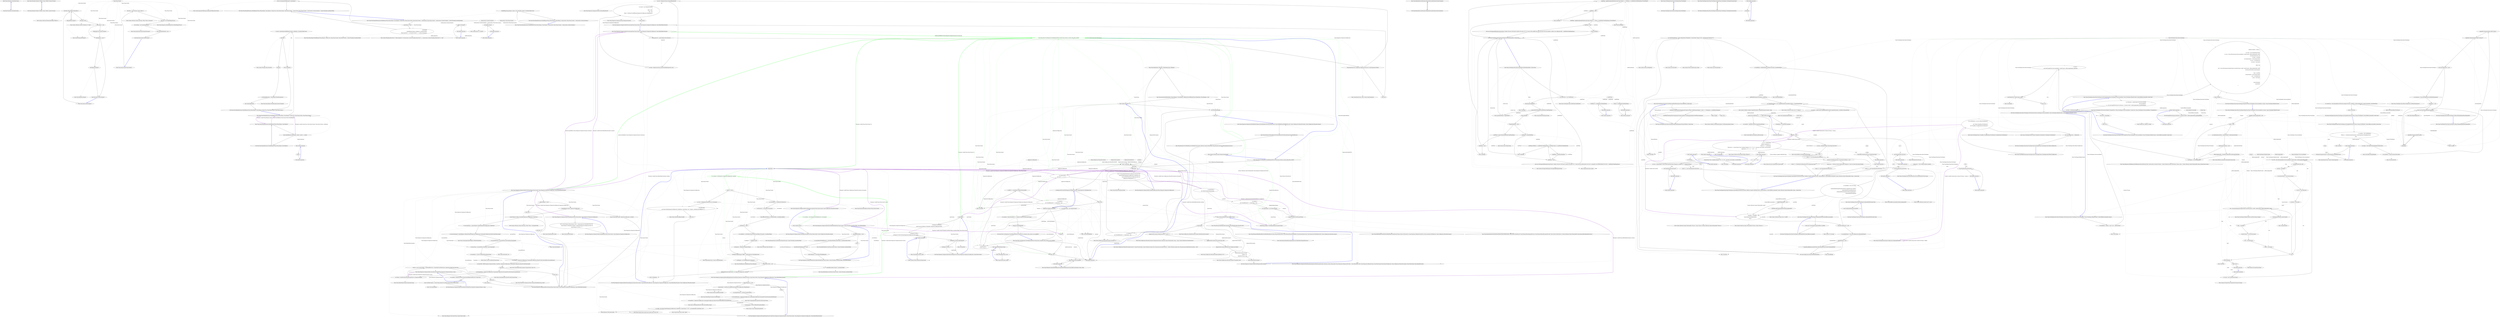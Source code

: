 digraph  {
n0 [cluster="Nancy.ISerializer.CanSerialize(string)", label="Entry Nancy.ISerializer.CanSerialize(string)", span="12-12"];
n1 [cluster="Nancy.ISerializer.CanSerialize(string)", label="Exit Nancy.ISerializer.CanSerialize(string)", span="12-12"];
n2 [cluster="Nancy.ISerializer.Serialize<TModel>(string, TModel, System.IO.Stream)", label="Entry Nancy.ISerializer.Serialize<TModel>(string, TModel, System.IO.Stream)", span="27-27"];
n3 [cluster="Nancy.ISerializer.Serialize<TModel>(string, TModel, System.IO.Stream)", label="Exit Nancy.ISerializer.Serialize<TModel>(string, TModel, System.IO.Stream)", span="27-27"];
m0_6 [cluster="System.Collections.Generic.Dictionary<TKey, TValue>.Dictionary()", file="NancyContext.cs", label="Entry System.Collections.Generic.Dictionary<TKey, TValue>.Dictionary()", span="0-0"];
m0_9 [cluster="Nancy.NancyContext.Dispose()", file="NancyContext.cs", label="Entry Nancy.NancyContext.Dispose()", span="119-119"];
m0_10 [cluster="Nancy.NancyContext.Dispose()", file="NancyContext.cs", label="this.Items.Values.OfType<IDisposable>()", span="121-121"];
m0_11 [cluster="Nancy.NancyContext.Dispose()", file="NancyContext.cs", label="disposableItem.Dispose()", span="123-123"];
m0_12 [cluster="Nancy.NancyContext.Dispose()", file="NancyContext.cs", label="this.Items.Clear()", span="126-126"];
m0_13 [cluster="Nancy.NancyContext.Dispose()", file="NancyContext.cs", label="this.request != null", span="128-128"];
m0_14 [cluster="Nancy.NancyContext.Dispose()", file="NancyContext.cs", label="((IDisposable) this.request).Dispose()", span="130-130"];
m0_15 [cluster="Nancy.NancyContext.Dispose()", file="NancyContext.cs", label="this.Response != null", span="133-133"];
m0_16 [cluster="Nancy.NancyContext.Dispose()", file="NancyContext.cs", label="this.Response.Dispose()", span="135-135"];
m0_17 [cluster="Nancy.NancyContext.Dispose()", file="NancyContext.cs", label="Exit Nancy.NancyContext.Dispose()", span="119-119"];
m0_7 [cluster="Nancy.Diagnostics.DefaultRequestTrace.DefaultRequestTrace()", file="NancyContext.cs", label="Entry Nancy.Diagnostics.DefaultRequestTrace.DefaultRequestTrace()", span="7-7"];
m0_20 [cluster="System.Collections.Generic.ICollection<T>.Clear()", file="NancyContext.cs", label="Entry System.Collections.Generic.ICollection<T>.Clear()", span="0-0"];
m0_0 [cluster="Nancy.NancyContext.NancyContext()", file="NancyContext.cs", label="Entry Nancy.NancyContext.NancyContext()", span="25-25"];
m0_1 [cluster="Nancy.NancyContext.NancyContext()", file="NancyContext.cs", label="this.Items = new Dictionary<string, object>()", span="27-27"];
m0_2 [cluster="Nancy.NancyContext.NancyContext()", file="NancyContext.cs", label="this.Trace = new DefaultRequestTrace()", span="28-28"];
m0_3 [cluster="Nancy.NancyContext.NancyContext()", file="NancyContext.cs", label="this.ViewBag = new DynamicDictionary()", span="29-29"];
m0_4 [cluster="Nancy.NancyContext.NancyContext()", file="NancyContext.cs", label="this.ControlPanelEnabled = true", span="32-32"];
m0_5 [cluster="Nancy.NancyContext.NancyContext()", file="NancyContext.cs", label="Exit Nancy.NancyContext.NancyContext()", span="25-25"];
m0_8 [cluster="Nancy.DynamicDictionary.DynamicDictionary()", file="NancyContext.cs", label="Entry Nancy.DynamicDictionary.DynamicDictionary()", span="10-10"];
m0_19 [cluster="System.IDisposable.Dispose()", file="NancyContext.cs", label="Entry System.IDisposable.Dispose()", span="0-0"];
m0_18 [cluster="System.Collections.IEnumerable.OfType<TResult>()", file="NancyContext.cs", label="Entry System.Collections.IEnumerable.OfType<TResult>()", span="0-0"];
m0_21 [cluster="Nancy.Response.Dispose()", file="NancyContext.cs", label="Entry Nancy.Response.Dispose()", span="214-214"];
m0_22 [file="NancyContext.cs", label="Nancy.NancyContext", span=""];
m1_22 [cluster="System.ArgumentNullException.ArgumentNullException(string)", file="NancyEngineExtensions.cs", label="Entry System.ArgumentNullException.ArgumentNullException(string)", span="0-0"];
m1_15 [cluster="System.Threading.Tasks.Task.Wait()", file="NancyEngineExtensions.cs", label="Entry System.Threading.Tasks.Task.Wait()", span="0-0"];
m1_16 [cluster="Nancy.NancyEngine.FlattenException(System.Exception)", file="NancyEngineExtensions.cs", label="Entry Nancy.NancyEngine.FlattenException(System.Exception)", span="296-296"];
m1_14 [cluster="Nancy.INancyEngine.HandleRequest(Nancy.Request, System.Func<Nancy.NancyContext, Nancy.NancyContext>, System.Threading.CancellationToken)", file="NancyEngineExtensions.cs", label="Entry Nancy.INancyEngine.HandleRequest(Nancy.Request, System.Func<Nancy.NancyContext, Nancy.NancyContext>, System.Threading.CancellationToken)", span="26-26"];
m1_31 [cluster="Nancy.NancyEngineExtensions.HandleRequest(Nancy.INancyEngine, Nancy.Request, System.Action<Nancy.NancyContext>, System.Action<System.Exception>)", file="NancyEngineExtensions.cs", label="Entry Nancy.NancyEngineExtensions.HandleRequest(Nancy.INancyEngine, Nancy.Request, System.Action<Nancy.NancyContext>, System.Action<System.Exception>)", span="78-78"];
m1_32 [cluster="Nancy.NancyEngineExtensions.HandleRequest(Nancy.INancyEngine, Nancy.Request, System.Action<Nancy.NancyContext>, System.Action<System.Exception>)", file="NancyEngineExtensions.cs", label="HandleRequest(nancyEngine, request, null, onComplete, onError, CancellationToken.None)", span="84-84"];
m1_33 [cluster="Nancy.NancyEngineExtensions.HandleRequest(Nancy.INancyEngine, Nancy.Request, System.Action<Nancy.NancyContext>, System.Action<System.Exception>)", file="NancyEngineExtensions.cs", label="Exit Nancy.NancyEngineExtensions.HandleRequest(Nancy.INancyEngine, Nancy.Request, System.Action<Nancy.NancyContext>, System.Action<System.Exception>)", span="78-78"];
m1_0 [cluster="Nancy.NancyEngineExtensions.HandleRequest(Nancy.INancyEngine, Nancy.Request)", file="NancyEngineExtensions.cs", label="Entry Nancy.NancyEngineExtensions.HandleRequest(Nancy.INancyEngine, Nancy.Request)", span="15-15"];
m1_1 [cluster="Nancy.NancyEngineExtensions.HandleRequest(Nancy.INancyEngine, Nancy.Request)", file="NancyEngineExtensions.cs", label="return HandleRequest(nancyEngine, request, context => context);", span="17-17"];
m1_2 [cluster="Nancy.NancyEngineExtensions.HandleRequest(Nancy.INancyEngine, Nancy.Request)", file="NancyEngineExtensions.cs", label="Exit Nancy.NancyEngineExtensions.HandleRequest(Nancy.INancyEngine, Nancy.Request)", span="15-15"];
m1_3 [cluster="Nancy.NancyEngineExtensions.HandleRequest(Nancy.INancyEngine, Nancy.Request, System.Func<Nancy.NancyContext, Nancy.NancyContext>)", file="NancyEngineExtensions.cs", label="Entry Nancy.NancyEngineExtensions.HandleRequest(Nancy.INancyEngine, Nancy.Request, System.Func<Nancy.NancyContext, Nancy.NancyContext>)", span="27-27"];
m1_7 [cluster="Nancy.NancyEngineExtensions.HandleRequest(Nancy.INancyEngine, Nancy.Request, System.Func<Nancy.NancyContext, Nancy.NancyContext>)", file="NancyEngineExtensions.cs", label="var task = nancyEngine.HandleRequest(request, preRequest, CancellationToken.None)", span="29-29"];
m1_8 [cluster="Nancy.NancyEngineExtensions.HandleRequest(Nancy.INancyEngine, Nancy.Request, System.Func<Nancy.NancyContext, Nancy.NancyContext>)", file="NancyEngineExtensions.cs", label="task.Wait()", span="32-32"];
m1_12 [cluster="Nancy.NancyEngineExtensions.HandleRequest(Nancy.INancyEngine, Nancy.Request, System.Func<Nancy.NancyContext, Nancy.NancyContext>)", file="NancyEngineExtensions.cs", label="return task.Result;", span="39-39"];
m1_9 [cluster="Nancy.NancyEngineExtensions.HandleRequest(Nancy.INancyEngine, Nancy.Request, System.Func<Nancy.NancyContext, Nancy.NancyContext>)", file="NancyEngineExtensions.cs", label=Exception, span="34-34"];
m1_10 [cluster="Nancy.NancyEngineExtensions.HandleRequest(Nancy.INancyEngine, Nancy.Request, System.Func<Nancy.NancyContext, Nancy.NancyContext>)", file="NancyEngineExtensions.cs", label="var flattenedException = NancyEngine.FlattenException(ex)", span="36-36"];
m1_11 [cluster="Nancy.NancyEngineExtensions.HandleRequest(Nancy.INancyEngine, Nancy.Request, System.Func<Nancy.NancyContext, Nancy.NancyContext>)", file="NancyEngineExtensions.cs", label="throw flattenedException;", span="37-37"];
m1_13 [cluster="Nancy.NancyEngineExtensions.HandleRequest(Nancy.INancyEngine, Nancy.Request, System.Func<Nancy.NancyContext, Nancy.NancyContext>)", file="NancyEngineExtensions.cs", label="Exit Nancy.NancyEngineExtensions.HandleRequest(Nancy.INancyEngine, Nancy.Request, System.Func<Nancy.NancyContext, Nancy.NancyContext>)", span="27-27"];
m1_23 [cluster="System.Threading.Tasks.Task<T>.WhenCompleted<T>(System.Action<System.Threading.Tasks.Task<T>>, System.Action<System.Threading.Tasks.Task<T>>, bool)", file="NancyEngineExtensions.cs", label="Entry System.Threading.Tasks.Task<T>.WhenCompleted<T>(System.Action<System.Threading.Tasks.Task<T>>, System.Action<System.Threading.Tasks.Task<T>>, bool)", span="28-28"];
m1_27 [cluster="System.Action<T>.Invoke(T)", file="NancyEngineExtensions.cs", label="Entry System.Action<T>.Invoke(T)", span="0-0"];
m1_28 [cluster="lambda expression", file="NancyEngineExtensions.cs", label="Entry lambda expression", span="66-66"];
m1_4 [cluster="lambda expression", file="NancyEngineExtensions.cs", label="Entry lambda expression", span="17-17"];
m1_5 [cluster="lambda expression", file="NancyEngineExtensions.cs", label=context, span="17-17"];
m1_6 [cluster="lambda expression", file="NancyEngineExtensions.cs", label="Exit lambda expression", span="17-17"];
m1_25 [cluster="lambda expression", file="NancyEngineExtensions.cs", label="onComplete(t.Result)", span="66-66"];
m1_29 [cluster="lambda expression", file="NancyEngineExtensions.cs", label="onError(t.Exception)", span="66-66"];
m1_24 [cluster="lambda expression", file="NancyEngineExtensions.cs", label="Entry lambda expression", span="66-66"];
m1_26 [cluster="lambda expression", file="NancyEngineExtensions.cs", label="Exit lambda expression", span="66-66"];
m1_30 [cluster="lambda expression", file="NancyEngineExtensions.cs", label="Exit lambda expression", span="66-66"];
m1_17 [cluster="Nancy.NancyEngineExtensions.HandleRequest(Nancy.INancyEngine, Nancy.Request, System.Func<Nancy.NancyContext, Nancy.NancyContext>, System.Action<Nancy.NancyContext>, System.Action<System.Exception>, System.Threading.CancellationToken)", file="NancyEngineExtensions.cs", label="Entry Nancy.NancyEngineExtensions.HandleRequest(Nancy.INancyEngine, Nancy.Request, System.Func<Nancy.NancyContext, Nancy.NancyContext>, System.Action<Nancy.NancyContext>, System.Action<System.Exception>, System.Threading.CancellationToken)", span="51-51"];
m1_18 [cluster="Nancy.NancyEngineExtensions.HandleRequest(Nancy.INancyEngine, Nancy.Request, System.Func<Nancy.NancyContext, Nancy.NancyContext>, System.Action<Nancy.NancyContext>, System.Action<System.Exception>, System.Threading.CancellationToken)", file="NancyEngineExtensions.cs", label="nancyEngine == null", span="59-59"];
m1_20 [cluster="Nancy.NancyEngineExtensions.HandleRequest(Nancy.INancyEngine, Nancy.Request, System.Func<Nancy.NancyContext, Nancy.NancyContext>, System.Action<Nancy.NancyContext>, System.Action<System.Exception>, System.Threading.CancellationToken)", file="NancyEngineExtensions.cs", label="nancyEngine\r\n                .HandleRequest(request, preRequest, cancellationToken)\r\n                .WhenCompleted(t => onComplete(t.Result), t => onError(t.Exception))", span="64-66"];
m1_19 [cluster="Nancy.NancyEngineExtensions.HandleRequest(Nancy.INancyEngine, Nancy.Request, System.Func<Nancy.NancyContext, Nancy.NancyContext>, System.Action<Nancy.NancyContext>, System.Action<System.Exception>, System.Threading.CancellationToken)", file="NancyEngineExtensions.cs", label="throw new ArgumentNullException(''nancyEngine'');", span="61-61"];
m1_21 [cluster="Nancy.NancyEngineExtensions.HandleRequest(Nancy.INancyEngine, Nancy.Request, System.Func<Nancy.NancyContext, Nancy.NancyContext>, System.Action<Nancy.NancyContext>, System.Action<System.Exception>, System.Threading.CancellationToken)", file="NancyEngineExtensions.cs", label="Exit Nancy.NancyEngineExtensions.HandleRequest(Nancy.INancyEngine, Nancy.Request, System.Func<Nancy.NancyContext, Nancy.NancyContext>, System.Action<Nancy.NancyContext>, System.Action<System.Exception>, System.Threading.CancellationToken)", span="51-51"];
m1_34 [file="NancyEngineExtensions.cs", label="System.Action<Nancy.NancyContext>", span=""];
m1_35 [file="NancyEngineExtensions.cs", label="System.Action<System.Exception>", span=""];
m2_171 [cluster="Nancy.Diagnostics.DiagnosticsSession.GenerateRandomSalt()", file="NancyModule.cs", label="Entry Nancy.Diagnostics.DiagnosticsSession.GenerateRandomSalt()", span="17-17"];
m2_149 [cluster="Nancy.Cryptography.Base64Helpers.GetBase64Length(int)", file="NancyModule.cs", label="Entry Nancy.Cryptography.Base64Helpers.GetBase64Length(int)", span="11-11"];
m2_155 [cluster="Nancy.DefaultObjectSerializer.Deserialize(string)", file="NancyModule.cs", label="Entry Nancy.DefaultObjectSerializer.Deserialize(string)", span="49-49"];
m2_20 [cluster="Nancy.Tests.Unit.Responses.StreamResponseFixture.Should_return_content_of_stream_from_current_location_of_stream()", file="NancyModule.cs", label="var response =\r\n                new StreamResponse(() => inputStream, ''test'')", span="42-43"];
m2_100 [cluster="Nancy.Response.WithCookie(Nancy.Cookies.INancyCookie)", file="NancyModule.cs", label="Entry Nancy.Response.WithCookie(Nancy.Cookies.INancyCookie)", span="89-89"];
m2_17 [cluster="Nancy.Diagnostics.DiagnosticsModuleBuilder.DiagnosticsModuleBuilder(Nancy.IRootPathProvider, Nancy.ModelBinding.IModelBinderLocator, Nancy.Configuration.INancyEnvironment, Nancy.Configuration.INancyEnvironment)", file="NancyModule.cs", label="Entry Nancy.Diagnostics.DiagnosticsModuleBuilder.DiagnosticsModuleBuilder(Nancy.IRootPathProvider, Nancy.ModelBinding.IModelBinderLocator, Nancy.Configuration.INancyEnvironment, Nancy.Configuration.INancyEnvironment)", span="13-13"];
m2_18 [cluster="Nancy.Routing.Trie.RouteResolverTrie.RouteResolverTrie(Nancy.Routing.Trie.ITrieNodeFactory)", file="NancyModule.cs", label="Entry Nancy.Routing.Trie.RouteResolverTrie.RouteResolverTrie(Nancy.Routing.Trie.ITrieNodeFactory)", span="19-19"];
m2_19 [cluster="Nancy.Routing.Trie.TrieNodeFactory.TrieNodeFactory(System.Collections.Generic.IEnumerable<Nancy.Routing.Constraints.IRouteSegmentConstraint>)", file="NancyModule.cs", label="Entry Nancy.Routing.Trie.TrieNodeFactory.TrieNodeFactory(System.Collections.Generic.IEnumerable<Nancy.Routing.Constraints.IRouteSegmentConstraint>)", span="15-15"];
m2_21 [cluster="Nancy.PipelineItem<TDelegate>.PipelineItem(string, TDelegate)", file="NancyModule.cs", label="Entry Nancy.PipelineItem<TDelegate>.PipelineItem(string, TDelegate)", span="8-8"];
m2_23 [cluster="lambda expression", file="NancyModule.cs", label="Entry lambda expression", span="65-108"];
m2_22 [cluster="Nancy.AsyncNamedPipelineBase<TAsyncDelegate, TSyncDelegate>.AddItemToStartOfPipeline(Nancy.PipelineItem<TSyncDelegate>, bool)", file="NancyModule.cs", label="Entry Nancy.AsyncNamedPipelineBase<TAsyncDelegate, TSyncDelegate>.AddItemToStartOfPipeline(Nancy.PipelineItem<TSyncDelegate>, bool)", span="90-90"];
m2_24 [cluster="lambda expression", file="NancyModule.cs", label="!ctx.ControlPanelEnabled", span="67-67"];
m2_25 [cluster="lambda expression", file="NancyModule.cs", label="return null;", span="69-69"];
m2_41 [cluster="Unk.ShouldNotBeNull", file="NancyModule.cs", label="Entry Unk.ShouldNotBeNull", span=""];
m2_9 [cluster="Nancy.Configuration.INancyEnvironment.GetValue<T>()", file="NancyModule.cs", label="Entry Nancy.Configuration.INancyEnvironment.GetValue<T>()", span="26-26"];
m2_51 [cluster="Nancy.Diagnostics.DiagnosticsHook.RewriteDiagnosticsUrl(Nancy.Diagnostics.DiagnosticsConfiguration, Nancy.NancyContext)", file="NancyModule.cs", label=inputStream, span=""];
m2_184 [cluster="Nancy.Diagnostics.DiagnosticsHook.RewriteDiagnosticsUrl(Nancy.Diagnostics.DiagnosticsConfiguration, Nancy.NancyContext)", file="NancyModule.cs", label="ctx.Request.Url.BasePath =\r\n                string.Concat(ctx.Request.Url.BasePath, diagnosticsConfiguration.Path)", span="306-307"];
m2_185 [cluster="Nancy.Diagnostics.DiagnosticsHook.RewriteDiagnosticsUrl(Nancy.Diagnostics.DiagnosticsConfiguration, Nancy.NancyContext)", file="NancyModule.cs", label="ctx.Request.Url.Path =\r\n                ctx.Request.Url.Path.Substring(diagnosticsConfiguration.Path.Length)", span="309-310"];
m2_186 [cluster="Nancy.Diagnostics.DiagnosticsHook.RewriteDiagnosticsUrl(Nancy.Diagnostics.DiagnosticsConfiguration, Nancy.NancyContext)", file="NancyModule.cs", label="ctx.Request.Url.Path.Length.Equals(0)", span="312-312"];
m2_187 [cluster="Nancy.Diagnostics.DiagnosticsHook.RewriteDiagnosticsUrl(Nancy.Diagnostics.DiagnosticsConfiguration, Nancy.NancyContext)", file="NancyModule.cs", label="ctx.Request.Url.Path = ''/''", span="314-314"];
m2_188 [cluster="Nancy.Diagnostics.DiagnosticsHook.RewriteDiagnosticsUrl(Nancy.Diagnostics.DiagnosticsConfiguration, Nancy.NancyContext)", file="NancyModule.cs", label="Exit Nancy.Diagnostics.DiagnosticsHook.RewriteDiagnosticsUrl(Nancy.Diagnostics.DiagnosticsConfiguration, Nancy.NancyContext)", span="304-304"];
m2_62 [cluster="Nancy.Configuration.DefaultNancyEnvironment.DefaultNancyEnvironment()", file="NancyModule.cs", label="Entry Nancy.Configuration.DefaultNancyEnvironment.DefaultNancyEnvironment()", span="9-9"];
m2_40 [cluster="lambda expression", file="NancyModule.cs", label="Exit lambda expression", span="65-108"];
m2_12 [cluster="Nancy.Routing.RouteCache.RouteCache(Nancy.INancyModuleCatalog, Nancy.INancyContextFactory, Nancy.Routing.IRouteSegmentExtractor, Nancy.Routing.IRouteDescriptionProvider, Nancy.Culture.ICultureService, System.Collections.Generic.IEnumerable<Nancy.Routing.IRouteMetadataProvider>)", file="NancyModule.cs", label="Entry Nancy.Routing.RouteCache.RouteCache(Nancy.INancyModuleCatalog, Nancy.INancyContextFactory, Nancy.Routing.IRouteSegmentExtractor, Nancy.Routing.IRouteDescriptionProvider, Nancy.Culture.ICultureService, System.Collections.Generic.IEnumerable<Nancy.Routing.IRouteMetadataProvider>)", span="26-26"];
m2_0 [cluster="Nancy.Tests.Unit.Responses.StreamResponseFixture.Should_copy_stream_to_output_when_body_invoked()", file="NancyModule.cs", label="Entry Nancy.Tests.Unit.Responses.StreamResponseFixture.Should_copy_stream_to_output_when_body_invoked()", span="11-11"];
m2_7 [cluster="Nancy.Tests.Unit.Responses.StreamResponseFixture.Should_copy_stream_to_output_when_body_invoked()", color=green, community=0, file="NancyModule.cs", label="0: Exit Nancy.Tests.Unit.Responses.StreamResponseFixture.Should_copy_stream_to_output_when_body_invoked()", span="11-11"];
m2_1 [cluster="Nancy.Tests.Unit.Responses.StreamResponseFixture.Should_copy_stream_to_output_when_body_invoked()", file="NancyModule.cs", label="var streamContent =\r\n                new byte[] { 1, 2, 3, 4, 5 }", span="14-15"];
m2_5 [cluster="Nancy.Tests.Unit.Responses.StreamResponseFixture.Should_copy_stream_to_output_when_body_invoked()", file="NancyModule.cs", label="response.Contents.Invoke(outputStream)", span="26-26"];
m2_2 [cluster="Nancy.Tests.Unit.Responses.StreamResponseFixture.Should_copy_stream_to_output_when_body_invoked()", file="NancyModule.cs", label="var inputStream =\r\n                new MemoryStream(streamContent)", span="17-18"];
m2_6 [cluster="Nancy.Tests.Unit.Responses.StreamResponseFixture.Should_copy_stream_to_output_when_body_invoked()", file="NancyModule.cs", label="outputStream.ToArray().ShouldEqualSequence(streamContent)", span="29-29"];
m2_3 [cluster="Nancy.Tests.Unit.Responses.StreamResponseFixture.Should_copy_stream_to_output_when_body_invoked()", file="NancyModule.cs", label="var response = \r\n                new StreamResponse(() => inputStream, ''test'')", span="20-21"];
m2_4 [cluster="Nancy.Tests.Unit.Responses.StreamResponseFixture.Should_copy_stream_to_output_when_body_invoked()", file="NancyModule.cs", label="var outputStream = new MemoryStream()", span="23-23"];
m2_8 [cluster="System.IO.MemoryStream.MemoryStream(byte[])", file="NancyModule.cs", label="Entry System.IO.MemoryStream.MemoryStream(byte[])", span="0-0"];
m2_183 [cluster="Nancy.BeforePipeline.Invoke(Nancy.NancyContext, System.Threading.CancellationToken)", file="NancyModule.cs", label="Entry Nancy.BeforePipeline.Invoke(Nancy.NancyContext, System.Threading.CancellationToken)", span="97-97"];
m2_65 [cluster="Nancy.Configuration.INancyEnvironment.AddValue<T>(T)", file="NancyModule.cs", label="Entry Nancy.Configuration.INancyEnvironment.AddValue<T>(T)", span="15-15"];
m2_74 [cluster="Nancy.Diagnostics.DiagnosticsHook.GetDiagnosticsLoginView(Nancy.NancyContext, Nancy.Configuration.INancyEnvironment)", file="NancyModule.cs", label="Entry Nancy.Diagnostics.DiagnosticsHook.GetDiagnosticsLoginView(Nancy.NancyContext, Nancy.Configuration.INancyEnvironment)", span="144-144"];
m2_75 [cluster="Nancy.Diagnostics.DiagnosticsHook.GetDiagnosticsLoginView(Nancy.NancyContext, Nancy.Configuration.INancyEnvironment)", color=green, community=0, file="NancyModule.cs", label="0: var renderer = new DiagnosticsViewRenderer(ctx, environment)", span="146-146"];
m2_76 [cluster="Nancy.Diagnostics.DiagnosticsHook.GetDiagnosticsLoginView(Nancy.NancyContext, Nancy.Configuration.INancyEnvironment)", file="NancyModule.cs", label="return renderer[''login''];", span="148-148"];
m2_77 [cluster="Nancy.Diagnostics.DiagnosticsHook.GetDiagnosticsLoginView(Nancy.NancyContext, Nancy.Configuration.INancyEnvironment)", file="NancyModule.cs", label="Exit Nancy.Diagnostics.DiagnosticsHook.GetDiagnosticsLoginView(Nancy.NancyContext, Nancy.Configuration.INancyEnvironment)", span="144-144"];
m2_52 [cluster="Nancy.Diagnostics.DiagnosticsHook.ValidateConfiguration(Nancy.Diagnostics.DiagnosticsConfiguration)", file="NancyModule.cs", label=inputStream, span=""];
m2_67 [cluster="Nancy.Diagnostics.DiagnosticsHook.ValidateConfiguration(Nancy.Diagnostics.DiagnosticsConfiguration)", file="NancyModule.cs", label="return !string.IsNullOrWhiteSpace(configuration.Password) &&\r\n                !string.IsNullOrWhiteSpace(configuration.CookieName) &&\r\n                !string.IsNullOrWhiteSpace(configuration.Path) &&\r\n                configuration.SlidingTimeout != 0;", span="133-136"];
m2_68 [cluster="Nancy.Diagnostics.DiagnosticsHook.ValidateConfiguration(Nancy.Diagnostics.DiagnosticsConfiguration)", file="NancyModule.cs", label="Exit Nancy.Diagnostics.DiagnosticsHook.ValidateConfiguration(Nancy.Diagnostics.DiagnosticsConfiguration)", span="131-131"];
m2_50 [cluster="lambda expression", file="NancyModule.cs", label="Exit lambda expression", span="72-72"];
m2_176 [cluster="string.EndsWith(string)", file="NancyModule.cs", label="Entry string.EndsWith(string)", span="0-0"];
m2_10 [cluster="System.IO.MemoryStream.MemoryStream()", file="NancyModule.cs", label="Entry System.IO.MemoryStream.MemoryStream()", span="0-0"];
m2_55 [cluster="Nancy.Diagnostics.DiagnosticsHook.GetDiagnosticsEnvironment()", file="NancyModule.cs", label=outputStream, span=""];
m2_60 [cluster="Nancy.Diagnostics.DiagnosticsHook.GetDiagnosticsEnvironment()", file="NancyModule.cs", label="return diagnosticsEnvironment;", span="128-128"];
m2_56 [cluster="Nancy.Diagnostics.DiagnosticsHook.GetDiagnosticsEnvironment()", file="NancyModule.cs", label="diagnosticsEnvironment.Globalization(new[] { ''en-US'' })", span="121-121"];
m2_57 [cluster="Nancy.Diagnostics.DiagnosticsHook.GetDiagnosticsEnvironment()", file="NancyModule.cs", label="diagnosticsEnvironment.Json(retainCasing: false)", span="122-122"];
m2_58 [cluster="Nancy.Diagnostics.DiagnosticsHook.GetDiagnosticsEnvironment()", file="NancyModule.cs", label="diagnosticsEnvironment.AddValue(ViewConfiguration.Default)", span="123-123"];
m2_59 [cluster="Nancy.Diagnostics.DiagnosticsHook.GetDiagnosticsEnvironment()", file="NancyModule.cs", label="diagnosticsEnvironment.Tracing(\r\n                enabled: true,\r\n                displayErrorTraces: true)", span="124-126"];
m2_61 [cluster="Nancy.Diagnostics.DiagnosticsHook.GetDiagnosticsEnvironment()", file="NancyModule.cs", label="Exit Nancy.Diagnostics.DiagnosticsHook.GetDiagnosticsEnvironment()", span="116-116"];
m2_99 [cluster="System.DateTime.AddDays(double)", file="NancyModule.cs", label="Entry System.DateTime.AddDays(double)", span="0-0"];
m2_104 [cluster="System.Threading.Tasks.Task.Wait()", file="NancyModule.cs", label="Entry System.Threading.Tasks.Task.Wait()", span="0-0"];
m2_122 [cluster="Nancy.Cryptography.IHmacProvider.GenerateHmac(string)", file="NancyModule.cs", label="Entry Nancy.Cryptography.IHmacProvider.GenerateHmac(string)", span="17-17"];
m2_42 [cluster="lambda expression", file="NancyModule.cs", label="Entry lambda expression", span="64-64"];
m2_15 [cluster="Nancy.Routing.DefaultRouteDescriptionProvider.DefaultRouteDescriptionProvider()", file="NancyModule.cs", label="Entry Nancy.Routing.DefaultRouteDescriptionProvider.DefaultRouteDescriptionProvider()", span="12-12"];
m2_14 [cluster="Nancy.Routing.DefaultRouteSegmentExtractor.DefaultRouteSegmentExtractor()", file="NancyModule.cs", label="Entry Nancy.Routing.DefaultRouteSegmentExtractor.DefaultRouteSegmentExtractor()", span="7-7"];
m2_16 [cluster="Nancy.Routing.DefaultRouteResolver.DefaultRouteResolver(Nancy.INancyModuleCatalog, Nancy.Routing.INancyModuleBuilder, Nancy.Routing.IRouteCache, Nancy.Routing.Trie.IRouteResolverTrie, Nancy.Configuration.INancyEnvironment)", file="NancyModule.cs", label="Entry Nancy.Routing.DefaultRouteResolver.DefaultRouteResolver(Nancy.INancyModuleCatalog, Nancy.Routing.INancyModuleBuilder, Nancy.Routing.IRouteCache, Nancy.Routing.Trie.IRouteResolverTrie, Nancy.Configuration.INancyEnvironment)", span="31-31"];
m2_27 [cluster="lambda expression", file="NancyModule.cs", label="return null;", span="74-74"];
m2_26 [cluster="lambda expression", file="NancyModule.cs", label="!ctx.Request.Path.StartsWith(diagnosticsConfiguration.Path, StringComparison.OrdinalIgnoreCase)", span="72-72"];
m2_28 [cluster="lambda expression", file="NancyModule.cs", label="!diagnosticsConfiguration.Enabled", span="77-77"];
m2_43 [cluster="string.Replace(string, string)", file="NancyModule.cs", label="Entry string.Replace(string, string)", span="0-0"];
m2_46 [cluster="string.Replace(char, char)", file="NancyModule.cs", label="Entry string.Replace(char, char)", span="0-0"];
m2_49 [cluster="System.Type.GetTypeInfo()", file="NancyModule.cs", label="Entry System.Type.GetTypeInfo()", span="0-0"];
m2_48 [cluster="Nancy.Responses.EmbeddedFileResponse.EmbeddedFileResponse(System.Reflection.Assembly, string, string)", file="NancyModule.cs", label="Entry Nancy.Responses.EmbeddedFileResponse.EmbeddedFileResponse(System.Reflection.Assembly, string, string)", span="19-19"];
m2_44 [cluster="System.IO.Path.GetDirectoryName(string)", file="NancyModule.cs", label="Entry System.IO.Path.GetDirectoryName(string)", span="0-0"];
m2_45 [cluster="string.IsNullOrEmpty(string)", file="NancyModule.cs", label="Entry string.IsNullOrEmpty(string)", span="0-0"];
m2_47 [cluster="string.Format(string, object)", file="NancyModule.cs", label="Entry string.Format(string, object)", span="0-0"];
m2_30 [cluster="Nancy.Tests.Unit.Responses.StreamResponseFixture.Should_throw_exception_when_stream_is_non_readable()", file="NancyModule.cs", label="var inputStream =\r\n                A.Fake<Stream>()", span="61-62"];
m2_32 [cluster="Nancy.Tests.Unit.Responses.StreamResponseFixture.Should_throw_exception_when_stream_is_non_readable()", file="NancyModule.cs", label="var response =\r\n                new StreamResponse(() => inputStream, ''test'')", span="66-67"];
m2_34 [cluster="Nancy.Tests.Unit.Responses.StreamResponseFixture.Should_throw_exception_when_stream_is_non_readable()", file="NancyModule.cs", label="var exception = Record.Exception(() => response.Contents.Invoke(outputStream))", span="72-72"];
m2_37 [cluster="Unk.>", file="NancyModule.cs", label="Entry Unk.>", span=""];
m2_38 [cluster="Unk.CallTo", file="NancyModule.cs", label="Entry Unk.CallTo", span=""];
m2_39 [cluster="Unk.Returns", file="NancyModule.cs", label="Entry Unk.Returns", span=""];
m2_31 [cluster="Nancy.Tests.Unit.Responses.StreamResponseFixture.Should_throw_exception_when_stream_is_non_readable()", file="NancyModule.cs", label="A.CallTo(() => inputStream.CanRead).Returns(false)", span="64-64"];
m2_33 [cluster="Nancy.Tests.Unit.Responses.StreamResponseFixture.Should_throw_exception_when_stream_is_non_readable()", file="NancyModule.cs", label="var outputStream = new MemoryStream()", span="69-69"];
m2_35 [cluster="Nancy.Tests.Unit.Responses.StreamResponseFixture.Should_throw_exception_when_stream_is_non_readable()", file="NancyModule.cs", label="exception.ShouldNotBeNull()", span="75-75"];
m2_36 [cluster="Nancy.Tests.Unit.Responses.StreamResponseFixture.Should_throw_exception_when_stream_is_non_readable()", file="NancyModule.cs", label="Exit Nancy.Tests.Unit.Responses.StreamResponseFixture.Should_throw_exception_when_stream_is_non_readable()", span="58-58"];
m2_29 [cluster="Nancy.Tests.Unit.Responses.StreamResponseFixture.Should_throw_exception_when_stream_is_non_readable()", file="NancyModule.cs", label="Entry Nancy.Tests.Unit.Responses.StreamResponseFixture.Should_throw_exception_when_stream_is_non_readable()", span="58-58"];
m2_66 [cluster="Nancy.Configuration.INancyEnvironment.Tracing(bool, bool)", file="NancyModule.cs", label="Entry Nancy.Configuration.INancyEnvironment.Tracing(bool, bool)", span="15-15"];
m2_150 [cluster="string.Substring(int)", file="NancyModule.cs", label="Entry string.Substring(int)", span="0-0"];
m2_101 [cluster="Nancy.Routing.IRouteResolver.Resolve(Nancy.NancyContext)", file="NancyModule.cs", label="Entry Nancy.Routing.IRouteResolver.Resolve(Nancy.NancyContext)", span="12-12"];
m2_97 [cluster="Nancy.Diagnostics.DiagnosticsHook.GetSession(Nancy.NancyContext, Nancy.Diagnostics.DiagnosticsConfiguration, Nancy.DefaultObjectSerializer)", file="NancyModule.cs", label="Entry Nancy.Diagnostics.DiagnosticsHook.GetSession(Nancy.NancyContext, Nancy.Diagnostics.DiagnosticsConfiguration, Nancy.DefaultObjectSerializer)", span="212-212"];
m2_125 [cluster="Nancy.Diagnostics.DiagnosticsHook.GetSession(Nancy.NancyContext, Nancy.Diagnostics.DiagnosticsConfiguration, Nancy.DefaultObjectSerializer)", file="NancyModule.cs", label="context.Request == null", span="214-214"];
m2_127 [cluster="Nancy.Diagnostics.DiagnosticsHook.GetSession(Nancy.NancyContext, Nancy.Diagnostics.DiagnosticsConfiguration, Nancy.DefaultObjectSerializer)", file="NancyModule.cs", label="IsLoginRequest(context, diagnosticsConfiguration)", span="219-219"];
m2_128 [cluster="Nancy.Diagnostics.DiagnosticsHook.GetSession(Nancy.NancyContext, Nancy.Diagnostics.DiagnosticsConfiguration, Nancy.DefaultObjectSerializer)", file="NancyModule.cs", label="return ProcessLogin(context, diagnosticsConfiguration, serializer);", span="221-221"];
m2_129 [cluster="Nancy.Diagnostics.DiagnosticsHook.GetSession(Nancy.NancyContext, Nancy.Diagnostics.DiagnosticsConfiguration, Nancy.DefaultObjectSerializer)", file="NancyModule.cs", label="!context.Request.Cookies.ContainsKey(diagnosticsConfiguration.CookieName)", span="224-224"];
m2_131 [cluster="Nancy.Diagnostics.DiagnosticsHook.GetSession(Nancy.NancyContext, Nancy.Diagnostics.DiagnosticsConfiguration, Nancy.DefaultObjectSerializer)", file="NancyModule.cs", label="var encryptedValue = context.Request.Cookies[diagnosticsConfiguration.CookieName]", span="229-229"];
m2_132 [cluster="Nancy.Diagnostics.DiagnosticsHook.GetSession(Nancy.NancyContext, Nancy.Diagnostics.DiagnosticsConfiguration, Nancy.DefaultObjectSerializer)", file="NancyModule.cs", label="var hmacStringLength = Base64Helpers.GetBase64Length(diagnosticsConfiguration.CryptographyConfiguration.HmacProvider.HmacLength)", span="230-230"];
m2_136 [cluster="Nancy.Diagnostics.DiagnosticsHook.GetSession(Nancy.NancyContext, Nancy.Diagnostics.DiagnosticsConfiguration, Nancy.DefaultObjectSerializer)", file="NancyModule.cs", label="var newHmac = diagnosticsConfiguration.CryptographyConfiguration.HmacProvider.GenerateHmac(encryptedSession)", span="235-235"];
m2_137 [cluster="Nancy.Diagnostics.DiagnosticsHook.GetSession(Nancy.NancyContext, Nancy.Diagnostics.DiagnosticsConfiguration, Nancy.DefaultObjectSerializer)", file="NancyModule.cs", label="var hmacValid = HmacComparer.Compare(newHmac, hmacBytes, diagnosticsConfiguration.CryptographyConfiguration.HmacProvider.HmacLength)", span="236-236"];
m2_140 [cluster="Nancy.Diagnostics.DiagnosticsHook.GetSession(Nancy.NancyContext, Nancy.Diagnostics.DiagnosticsConfiguration, Nancy.DefaultObjectSerializer)", file="NancyModule.cs", label="var decryptedValue = diagnosticsConfiguration.CryptographyConfiguration.EncryptionProvider.Decrypt(encryptedSession)", span="243-243"];
m2_141 [cluster="Nancy.Diagnostics.DiagnosticsHook.GetSession(Nancy.NancyContext, Nancy.Diagnostics.DiagnosticsConfiguration, Nancy.DefaultObjectSerializer)", file="NancyModule.cs", label="var session = serializer.Deserialize(decryptedValue) as DiagnosticsSession", span="244-244"];
m2_142 [cluster="Nancy.Diagnostics.DiagnosticsHook.GetSession(Nancy.NancyContext, Nancy.Diagnostics.DiagnosticsConfiguration, Nancy.DefaultObjectSerializer)", file="NancyModule.cs", label="session == null || session.Expiry < DateTimeOffset.Now || !SessionPasswordValid(session, diagnosticsConfiguration.Password)", span="246-246"];
m2_126 [cluster="Nancy.Diagnostics.DiagnosticsHook.GetSession(Nancy.NancyContext, Nancy.Diagnostics.DiagnosticsConfiguration, Nancy.DefaultObjectSerializer)", file="NancyModule.cs", label="return null;", span="216-216"];
m2_130 [cluster="Nancy.Diagnostics.DiagnosticsHook.GetSession(Nancy.NancyContext, Nancy.Diagnostics.DiagnosticsConfiguration, Nancy.DefaultObjectSerializer)", file="NancyModule.cs", label="return null;", span="226-226"];
m2_139 [cluster="Nancy.Diagnostics.DiagnosticsHook.GetSession(Nancy.NancyContext, Nancy.Diagnostics.DiagnosticsConfiguration, Nancy.DefaultObjectSerializer)", file="NancyModule.cs", label="return null;", span="240-240"];
m2_144 [cluster="Nancy.Diagnostics.DiagnosticsHook.GetSession(Nancy.NancyContext, Nancy.Diagnostics.DiagnosticsConfiguration, Nancy.DefaultObjectSerializer)", file="NancyModule.cs", label="return session;", span="251-251"];
m2_143 [cluster="Nancy.Diagnostics.DiagnosticsHook.GetSession(Nancy.NancyContext, Nancy.Diagnostics.DiagnosticsConfiguration, Nancy.DefaultObjectSerializer)", file="NancyModule.cs", label="return null;", span="248-248"];
m2_133 [cluster="Nancy.Diagnostics.DiagnosticsHook.GetSession(Nancy.NancyContext, Nancy.Diagnostics.DiagnosticsConfiguration, Nancy.DefaultObjectSerializer)", file="NancyModule.cs", label="var encryptedSession = encryptedValue.Substring(hmacStringLength)", span="231-231"];
m2_134 [cluster="Nancy.Diagnostics.DiagnosticsHook.GetSession(Nancy.NancyContext, Nancy.Diagnostics.DiagnosticsConfiguration, Nancy.DefaultObjectSerializer)", file="NancyModule.cs", label="var hmacString = encryptedValue.Substring(0, hmacStringLength)", span="232-232"];
m2_135 [cluster="Nancy.Diagnostics.DiagnosticsHook.GetSession(Nancy.NancyContext, Nancy.Diagnostics.DiagnosticsConfiguration, Nancy.DefaultObjectSerializer)", file="NancyModule.cs", label="var hmacBytes = Convert.FromBase64String(hmacString)", span="234-234"];
m2_138 [cluster="Nancy.Diagnostics.DiagnosticsHook.GetSession(Nancy.NancyContext, Nancy.Diagnostics.DiagnosticsConfiguration, Nancy.DefaultObjectSerializer)", file="NancyModule.cs", label="!hmacValid", span="238-238"];
m2_145 [cluster="Nancy.Diagnostics.DiagnosticsHook.GetSession(Nancy.NancyContext, Nancy.Diagnostics.DiagnosticsConfiguration, Nancy.DefaultObjectSerializer)", file="NancyModule.cs", label="Exit Nancy.Diagnostics.DiagnosticsHook.GetSession(Nancy.NancyContext, Nancy.Diagnostics.DiagnosticsConfiguration, Nancy.DefaultObjectSerializer)", span="212-212"];
m2_156 [cluster="Nancy.Diagnostics.DiagnosticsHook.SessionPasswordValid(Nancy.Diagnostics.DiagnosticsSession, string)", file="NancyModule.cs", label="Entry Nancy.Diagnostics.DiagnosticsHook.SessionPasswordValid(Nancy.Diagnostics.DiagnosticsSession, string)", span="254-254"];
m2_157 [cluster="Nancy.Diagnostics.DiagnosticsHook.SessionPasswordValid(Nancy.Diagnostics.DiagnosticsSession, string)", file="NancyModule.cs", label="var newHash = DiagnosticsSession.GenerateSaltedHash(realPassword, session.Salt)", span="256-256"];
m2_158 [cluster="Nancy.Diagnostics.DiagnosticsHook.SessionPasswordValid(Nancy.Diagnostics.DiagnosticsSession, string)", file="NancyModule.cs", label="return (newHash.Length == session.Hash.Length && newHash.SequenceEqual(session.Hash));", span="258-258"];
m2_159 [cluster="Nancy.Diagnostics.DiagnosticsHook.SessionPasswordValid(Nancy.Diagnostics.DiagnosticsSession, string)", file="NancyModule.cs", label="Exit Nancy.Diagnostics.DiagnosticsHook.SessionPasswordValid(Nancy.Diagnostics.DiagnosticsSession, string)", span="254-254"];
m2_119 [cluster="System.DateTime.AddMinutes(double)", file="NancyModule.cs", label="Entry System.DateTime.AddMinutes(double)", span="0-0"];
m2_69 [cluster="string.IsNullOrWhiteSpace(string)", file="NancyModule.cs", label="Entry string.IsNullOrWhiteSpace(string)", span="0-0"];
m2_106 [cluster="Nancy.HeadResponse.HeadResponse(Nancy.Response)", file="NancyModule.cs", label="Entry Nancy.HeadResponse.HeadResponse(Nancy.Response)", span="21-21"];
m2_98 [cluster="Nancy.Cookies.NancyCookie.NancyCookie(string, string, bool)", file="NancyModule.cs", label="Entry Nancy.Cookies.NancyCookie.NancyCookie(string, string, bool)", span="40-40"];
m2_53 [cluster="Nancy.Diagnostics.DiagnosticsHook.ExecuteDiagnostics(Nancy.NancyContext, Nancy.Routing.IRouteResolver, Nancy.Diagnostics.DiagnosticsConfiguration, Nancy.DefaultObjectSerializer, Nancy.Configuration.INancyEnvironment)", file="NancyModule.cs", label=inputStream, span=""];
m2_78 [cluster="Nancy.Diagnostics.DiagnosticsHook.ExecuteDiagnostics(Nancy.NancyContext, Nancy.Routing.IRouteResolver, Nancy.Diagnostics.DiagnosticsConfiguration, Nancy.DefaultObjectSerializer, Nancy.Configuration.INancyEnvironment)", color=green, community=0, file="NancyModule.cs", label="0: var session = GetSession(ctx, diagnosticsConfiguration, serializer)", span="153-153"];
m2_79 [cluster="Nancy.Diagnostics.DiagnosticsHook.ExecuteDiagnostics(Nancy.NancyContext, Nancy.Routing.IRouteResolver, Nancy.Diagnostics.DiagnosticsConfiguration, Nancy.DefaultObjectSerializer, Nancy.Configuration.INancyEnvironment)", file="NancyModule.cs", label="session == null", span="155-155"];
m2_94 [cluster="Nancy.Diagnostics.DiagnosticsHook.ExecuteDiagnostics(Nancy.NancyContext, Nancy.Routing.IRouteResolver, Nancy.Diagnostics.DiagnosticsConfiguration, Nancy.DefaultObjectSerializer, Nancy.Configuration.INancyEnvironment)", file="NancyModule.cs", label="AddUpdateSessionCookie(session, ctx, diagnosticsConfiguration, serializer)", span="188-188"];
m2_80 [cluster="Nancy.Diagnostics.DiagnosticsHook.ExecuteDiagnostics(Nancy.NancyContext, Nancy.Routing.IRouteResolver, Nancy.Diagnostics.DiagnosticsConfiguration, Nancy.DefaultObjectSerializer, Nancy.Configuration.INancyEnvironment)", file="NancyModule.cs", label="var view = GetDiagnosticsLoginView(ctx, environment)", span="157-157"];
m2_81 [cluster="Nancy.Diagnostics.DiagnosticsHook.ExecuteDiagnostics(Nancy.NancyContext, Nancy.Routing.IRouteResolver, Nancy.Diagnostics.DiagnosticsConfiguration, Nancy.DefaultObjectSerializer, Nancy.Configuration.INancyEnvironment)", file="NancyModule.cs", label="view.WithCookie(\r\n                    new NancyCookie(diagnosticsConfiguration.CookieName, string.Empty, true) { Expires = DateTime.Now.AddDays(-1) })", span="159-160"];
m2_83 [cluster="Nancy.Diagnostics.DiagnosticsHook.ExecuteDiagnostics(Nancy.NancyContext, Nancy.Routing.IRouteResolver, Nancy.Diagnostics.DiagnosticsConfiguration, Nancy.DefaultObjectSerializer, Nancy.Configuration.INancyEnvironment)", file="NancyModule.cs", label="var resolveResult = routeResolver.Resolve(ctx)", span="165-165"];
m2_84 [cluster="Nancy.Diagnostics.DiagnosticsHook.ExecuteDiagnostics(Nancy.NancyContext, Nancy.Routing.IRouteResolver, Nancy.Diagnostics.DiagnosticsConfiguration, Nancy.DefaultObjectSerializer, Nancy.Configuration.INancyEnvironment)", file="NancyModule.cs", label="ctx.Parameters = resolveResult.Parameters", span="167-167"];
m2_85 [cluster="Nancy.Diagnostics.DiagnosticsHook.ExecuteDiagnostics(Nancy.NancyContext, Nancy.Routing.IRouteResolver, Nancy.Diagnostics.DiagnosticsConfiguration, Nancy.DefaultObjectSerializer, Nancy.Configuration.INancyEnvironment)", file="NancyModule.cs", label="ExecuteRoutePreReq(ctx, CancellationToken, resolveResult.Before)", span="168-168"];
m2_86 [cluster="Nancy.Diagnostics.DiagnosticsHook.ExecuteDiagnostics(Nancy.NancyContext, Nancy.Routing.IRouteResolver, Nancy.Diagnostics.DiagnosticsConfiguration, Nancy.DefaultObjectSerializer, Nancy.Configuration.INancyEnvironment)", file="NancyModule.cs", label="ctx.Response == null", span="170-170"];
m2_89 [cluster="Nancy.Diagnostics.DiagnosticsHook.ExecuteDiagnostics(Nancy.NancyContext, Nancy.Routing.IRouteResolver, Nancy.Diagnostics.DiagnosticsConfiguration, Nancy.DefaultObjectSerializer, Nancy.Configuration.INancyEnvironment)", file="NancyModule.cs", label="ctx.Response = (Response)routeResult.Result", span="175-175"];
m2_90 [cluster="Nancy.Diagnostics.DiagnosticsHook.ExecuteDiagnostics(Nancy.NancyContext, Nancy.Routing.IRouteResolver, Nancy.Diagnostics.DiagnosticsConfiguration, Nancy.DefaultObjectSerializer, Nancy.Configuration.INancyEnvironment)", file="NancyModule.cs", label="ctx.Request.Method.Equals(''HEAD'', StringComparison.OrdinalIgnoreCase)", span="178-178"];
m2_91 [cluster="Nancy.Diagnostics.DiagnosticsHook.ExecuteDiagnostics(Nancy.NancyContext, Nancy.Routing.IRouteResolver, Nancy.Diagnostics.DiagnosticsConfiguration, Nancy.DefaultObjectSerializer, Nancy.Configuration.INancyEnvironment)", file="NancyModule.cs", label="ctx.Response = new HeadResponse(ctx.Response)", span="180-180"];
m2_93 [cluster="Nancy.Diagnostics.DiagnosticsHook.ExecuteDiagnostics(Nancy.NancyContext, Nancy.Routing.IRouteResolver, Nancy.Diagnostics.DiagnosticsConfiguration, Nancy.DefaultObjectSerializer, Nancy.Configuration.INancyEnvironment)", file="NancyModule.cs", label="resolveResult.After.Invoke(ctx, CancellationToken)", span="185-185"];
m2_95 [cluster="Nancy.Diagnostics.DiagnosticsHook.ExecuteDiagnostics(Nancy.NancyContext, Nancy.Routing.IRouteResolver, Nancy.Diagnostics.DiagnosticsConfiguration, Nancy.DefaultObjectSerializer, Nancy.Configuration.INancyEnvironment)", file="NancyModule.cs", label="return ctx.Response;", span="190-190"];
m2_92 [cluster="Nancy.Diagnostics.DiagnosticsHook.ExecuteDiagnostics(Nancy.NancyContext, Nancy.Routing.IRouteResolver, Nancy.Diagnostics.DiagnosticsConfiguration, Nancy.DefaultObjectSerializer, Nancy.Configuration.INancyEnvironment)", file="NancyModule.cs", label="resolveResult.After != null", span="183-183"];
m2_82 [cluster="Nancy.Diagnostics.DiagnosticsHook.ExecuteDiagnostics(Nancy.NancyContext, Nancy.Routing.IRouteResolver, Nancy.Diagnostics.DiagnosticsConfiguration, Nancy.DefaultObjectSerializer, Nancy.Configuration.INancyEnvironment)", file="NancyModule.cs", label="return view;", span="162-162"];
m2_87 [cluster="Nancy.Diagnostics.DiagnosticsHook.ExecuteDiagnostics(Nancy.NancyContext, Nancy.Routing.IRouteResolver, Nancy.Diagnostics.DiagnosticsConfiguration, Nancy.DefaultObjectSerializer, Nancy.Configuration.INancyEnvironment)", file="NancyModule.cs", label="var routeResult = resolveResult.Route.Invoke(resolveResult.Parameters, CancellationToken)", span="172-172"];
m2_88 [cluster="Nancy.Diagnostics.DiagnosticsHook.ExecuteDiagnostics(Nancy.NancyContext, Nancy.Routing.IRouteResolver, Nancy.Diagnostics.DiagnosticsConfiguration, Nancy.DefaultObjectSerializer, Nancy.Configuration.INancyEnvironment)", file="NancyModule.cs", label="routeResult.Wait()", span="173-173"];
m2_96 [cluster="Nancy.Diagnostics.DiagnosticsHook.ExecuteDiagnostics(Nancy.NancyContext, Nancy.Routing.IRouteResolver, Nancy.Diagnostics.DiagnosticsConfiguration, Nancy.DefaultObjectSerializer, Nancy.Configuration.INancyEnvironment)", file="NancyModule.cs", label="Exit Nancy.Diagnostics.DiagnosticsHook.ExecuteDiagnostics(Nancy.NancyContext, Nancy.Routing.IRouteResolver, Nancy.Diagnostics.DiagnosticsConfiguration, Nancy.DefaultObjectSerializer, Nancy.Configuration.INancyEnvironment)", span="151-151"];
m2_102 [cluster="Nancy.Diagnostics.DiagnosticsHook.ExecuteRoutePreReq(Nancy.NancyContext, System.Threading.CancellationToken, Nancy.BeforePipeline)", file="NancyModule.cs", label="Entry Nancy.Diagnostics.DiagnosticsHook.ExecuteRoutePreReq(Nancy.NancyContext, System.Threading.CancellationToken, Nancy.BeforePipeline)", span="289-289"];
m2_177 [cluster="Nancy.Diagnostics.DiagnosticsHook.ExecuteRoutePreReq(Nancy.NancyContext, System.Threading.CancellationToken, Nancy.BeforePipeline)", file="NancyModule.cs", label="resolveResultPreReq == null", span="291-291"];
m2_179 [cluster="Nancy.Diagnostics.DiagnosticsHook.ExecuteRoutePreReq(Nancy.NancyContext, System.Threading.CancellationToken, Nancy.BeforePipeline)", file="NancyModule.cs", label="var resolveResultPreReqResponse = resolveResultPreReq.Invoke(context, cancellationToken).Result", span="296-296"];
m2_181 [cluster="Nancy.Diagnostics.DiagnosticsHook.ExecuteRoutePreReq(Nancy.NancyContext, System.Threading.CancellationToken, Nancy.BeforePipeline)", file="NancyModule.cs", label="context.Response = resolveResultPreReqResponse", span="300-300"];
m2_178 [cluster="Nancy.Diagnostics.DiagnosticsHook.ExecuteRoutePreReq(Nancy.NancyContext, System.Threading.CancellationToken, Nancy.BeforePipeline)", file="NancyModule.cs", label="return;", span="293-293"];
m2_180 [cluster="Nancy.Diagnostics.DiagnosticsHook.ExecuteRoutePreReq(Nancy.NancyContext, System.Threading.CancellationToken, Nancy.BeforePipeline)", file="NancyModule.cs", label="resolveResultPreReqResponse != null", span="298-298"];
m2_182 [cluster="Nancy.Diagnostics.DiagnosticsHook.ExecuteRoutePreReq(Nancy.NancyContext, System.Threading.CancellationToken, Nancy.BeforePipeline)", file="NancyModule.cs", label="Exit Nancy.Diagnostics.DiagnosticsHook.ExecuteRoutePreReq(Nancy.NancyContext, System.Threading.CancellationToken, Nancy.BeforePipeline)", span="289-289"];
m2_147 [cluster="Nancy.Diagnostics.DiagnosticsHook.ProcessLogin(Nancy.NancyContext, Nancy.Diagnostics.DiagnosticsConfiguration, Nancy.DefaultObjectSerializer)", file="NancyModule.cs", label="Entry Nancy.Diagnostics.DiagnosticsHook.ProcessLogin(Nancy.NancyContext, Nancy.Diagnostics.DiagnosticsConfiguration, Nancy.DefaultObjectSerializer)", span="261-261"];
m2_162 [cluster="Nancy.Diagnostics.DiagnosticsHook.ProcessLogin(Nancy.NancyContext, Nancy.Diagnostics.DiagnosticsConfiguration, Nancy.DefaultObjectSerializer)", file="NancyModule.cs", label="string password = context.Request.Form.Password", span="263-263"];
m2_163 [cluster="Nancy.Diagnostics.DiagnosticsHook.ProcessLogin(Nancy.NancyContext, Nancy.Diagnostics.DiagnosticsConfiguration, Nancy.DefaultObjectSerializer)", file="NancyModule.cs", label="!string.Equals(password, diagnosticsConfiguration.Password, StringComparison.Ordinal)", span="265-265"];
m2_167 [cluster="Nancy.Diagnostics.DiagnosticsHook.ProcessLogin(Nancy.NancyContext, Nancy.Diagnostics.DiagnosticsConfiguration, Nancy.DefaultObjectSerializer)", file="NancyModule.cs", label="var session = new DiagnosticsSession\r\n            {\r\n                Hash = hash,\r\n                Salt = salt,\r\n                Expiry = DateTime.Now.AddMinutes(diagnosticsConfiguration.SlidingTimeout)\r\n            }", span="272-277"];
m2_164 [cluster="Nancy.Diagnostics.DiagnosticsHook.ProcessLogin(Nancy.NancyContext, Nancy.Diagnostics.DiagnosticsConfiguration, Nancy.DefaultObjectSerializer)", file="NancyModule.cs", label="return null;", span="267-267"];
m2_168 [cluster="Nancy.Diagnostics.DiagnosticsHook.ProcessLogin(Nancy.NancyContext, Nancy.Diagnostics.DiagnosticsConfiguration, Nancy.DefaultObjectSerializer)", file="NancyModule.cs", label="return session;", span="279-279"];
m2_166 [cluster="Nancy.Diagnostics.DiagnosticsHook.ProcessLogin(Nancy.NancyContext, Nancy.Diagnostics.DiagnosticsConfiguration, Nancy.DefaultObjectSerializer)", file="NancyModule.cs", label="var hash = DiagnosticsSession.GenerateSaltedHash(password, salt)", span="271-271"];
m2_165 [cluster="Nancy.Diagnostics.DiagnosticsHook.ProcessLogin(Nancy.NancyContext, Nancy.Diagnostics.DiagnosticsConfiguration, Nancy.DefaultObjectSerializer)", file="NancyModule.cs", label="var salt = DiagnosticsSession.GenerateRandomSalt()", span="270-270"];
m2_169 [cluster="Nancy.Diagnostics.DiagnosticsHook.ProcessLogin(Nancy.NancyContext, Nancy.Diagnostics.DiagnosticsConfiguration, Nancy.DefaultObjectSerializer)", file="NancyModule.cs", label="Exit Nancy.Diagnostics.DiagnosticsHook.ProcessLogin(Nancy.NancyContext, Nancy.Diagnostics.DiagnosticsConfiguration, Nancy.DefaultObjectSerializer)", span="261-261"];
m2_11 [cluster="Nancy.Diagnostics.DiagnosticsModuleCatalog.DiagnosticsModuleCatalog(System.Collections.Generic.IEnumerable<Nancy.Diagnostics.IDiagnosticsProvider>, Nancy.IRootPathProvider, Nancy.Diagnostics.IRequestTracing, Nancy.Bootstrapper.NancyInternalConfiguration, Nancy.Configuration.INancyEnvironment, Nancy.ITypeCatalog, Nancy.IAssemblyCatalog)", file="NancyModule.cs", label="Entry Nancy.Diagnostics.DiagnosticsModuleCatalog.DiagnosticsModuleCatalog(System.Collections.Generic.IEnumerable<Nancy.Diagnostics.IDiagnosticsProvider>, Nancy.IRootPathProvider, Nancy.Diagnostics.IRequestTracing, Nancy.Bootstrapper.NancyInternalConfiguration, Nancy.Configuration.INancyEnvironment, Nancy.ITypeCatalog, Nancy.IAssemblyCatalog)", span="16-16"];
m2_172 [cluster="Nancy.Diagnostics.DiagnosticsSession.DiagnosticsSession()", file="NancyModule.cs", label="Entry Nancy.Diagnostics.DiagnosticsSession.DiagnosticsSession()", span="9-9"];
m2_123 [cluster="System.Convert.ToBase64String(byte[])", file="NancyModule.cs", label="Entry System.Convert.ToBase64String(byte[])", span="0-0"];
m2_151 [cluster="string.Substring(int, int)", file="NancyModule.cs", label="Entry string.Substring(int, int)", span="0-0"];
m2_121 [cluster="Nancy.Cryptography.IEncryptionProvider.Encrypt(string)", file="NancyModule.cs", label="Entry Nancy.Cryptography.IEncryptionProvider.Encrypt(string)", span="12-12"];
m2_120 [cluster="Nancy.DefaultObjectSerializer.Serialize(object)", file="NancyModule.cs", label="Entry Nancy.DefaultObjectSerializer.Serialize(object)", span="19-19"];
m2_148 [cluster="System.Collections.Generic.IDictionary<TKey, TValue>.ContainsKey(TKey)", file="NancyModule.cs", label="Entry System.Collections.Generic.IDictionary<TKey, TValue>.ContainsKey(TKey)", span="0-0"];
m2_105 [cluster="string.Equals(string, System.StringComparison)", file="NancyModule.cs", label="Entry string.Equals(string, System.StringComparison)", span="0-0"];
m2_189 [cluster="int.Equals(int)", file="NancyModule.cs", label="Entry int.Equals(int)", span="0-0"];
m2_13 [cluster="Nancy.DefaultNancyContextFactory.DefaultNancyContextFactory(Nancy.Culture.ICultureService, Nancy.Diagnostics.IRequestTraceFactory, Nancy.Localization.ITextResource, Nancy.Configuration.INancyEnvironment)", file="NancyModule.cs", label="Entry Nancy.DefaultNancyContextFactory.DefaultNancyContextFactory(Nancy.Culture.ICultureService, Nancy.Diagnostics.IRequestTraceFactory, Nancy.Localization.ITextResource, Nancy.Configuration.INancyEnvironment)", span="24-24"];
m2_103 [cluster="Nancy.Routing.Route.Invoke(Nancy.DynamicDictionary, System.Threading.CancellationToken)", file="NancyModule.cs", label="Entry Nancy.Routing.Route.Invoke(Nancy.DynamicDictionary, System.Threading.CancellationToken)", span="45-45"];
m2_54 [cluster="Nancy.Diagnostics.DiagnosticsViewRenderer.DiagnosticsViewRenderer(Nancy.NancyContext, Nancy.Configuration.INancyEnvironment)", file="NancyModule.cs", label=response, span=""];
m2_124 [cluster="string.Format(string, object, object)", file="NancyModule.cs", label="Entry string.Format(string, object, object)", span="0-0"];
m2_146 [cluster="Nancy.Diagnostics.DiagnosticsHook.IsLoginRequest(Nancy.NancyContext, Nancy.Diagnostics.DiagnosticsConfiguration)", file="NancyModule.cs", label="Entry Nancy.Diagnostics.DiagnosticsHook.IsLoginRequest(Nancy.NancyContext, Nancy.Diagnostics.DiagnosticsConfiguration)", span="282-282"];
m2_173 [cluster="Nancy.Diagnostics.DiagnosticsHook.IsLoginRequest(Nancy.NancyContext, Nancy.Diagnostics.DiagnosticsConfiguration)", file="NancyModule.cs", label="return context.Request.Method.Equals(''POST'', StringComparison.OrdinalIgnoreCase) &&\r\n                context.Request.Url.BasePath.TrimEnd('/').EndsWith(diagnosticsConfiguration.Path) &&\r\n                context.Request.Url.Path == ''/'';", span="284-286"];
m2_174 [cluster="Nancy.Diagnostics.DiagnosticsHook.IsLoginRequest(Nancy.NancyContext, Nancy.Diagnostics.DiagnosticsConfiguration)", file="NancyModule.cs", label="Exit Nancy.Diagnostics.DiagnosticsHook.IsLoginRequest(Nancy.NancyContext, Nancy.Diagnostics.DiagnosticsConfiguration)", span="282-282"];
m2_175 [cluster="string.TrimEnd(params char[])", file="NancyModule.cs", label="Entry string.TrimEnd(params char[])", span="0-0"];
m2_154 [cluster="Nancy.Cryptography.IEncryptionProvider.Decrypt(string)", file="NancyModule.cs", label="Entry Nancy.Cryptography.IEncryptionProvider.Decrypt(string)", span="19-19"];
m2_63 [cluster="Nancy.Configuration.INancyEnvironment.Globalization(System.Collections.Generic.IEnumerable<string>, string, System.Globalization.DateTimeStyles?)", file="NancyModule.cs", label="Entry Nancy.Configuration.INancyEnvironment.Globalization(System.Collections.Generic.IEnumerable<string>, string, System.Globalization.DateTimeStyles?)", span="19-19"];
m2_153 [cluster="Nancy.Cryptography.HmacComparer.Compare(byte[], byte[], int)", file="NancyModule.cs", label="Entry Nancy.Cryptography.HmacComparer.Compare(byte[], byte[], int)", span="15-15"];
m2_161 [cluster="Unk.SequenceEqual", file="NancyModule.cs", label="Entry Unk.SequenceEqual", span=""];
m2_108 [cluster="Nancy.Diagnostics.DiagnosticsHook.AddUpdateSessionCookie(Nancy.Diagnostics.DiagnosticsSession, Nancy.NancyContext, Nancy.Diagnostics.DiagnosticsConfiguration, Nancy.DefaultObjectSerializer)", file="NancyModule.cs", label="Entry Nancy.Diagnostics.DiagnosticsHook.AddUpdateSessionCookie(Nancy.Diagnostics.DiagnosticsSession, Nancy.NancyContext, Nancy.Diagnostics.DiagnosticsConfiguration, Nancy.DefaultObjectSerializer)", span="193-193"];
m2_109 [cluster="Nancy.Diagnostics.DiagnosticsHook.AddUpdateSessionCookie(Nancy.Diagnostics.DiagnosticsSession, Nancy.NancyContext, Nancy.Diagnostics.DiagnosticsConfiguration, Nancy.DefaultObjectSerializer)", file="NancyModule.cs", label="context.Response == null", span="195-195"];
m2_111 [cluster="Nancy.Diagnostics.DiagnosticsHook.AddUpdateSessionCookie(Nancy.Diagnostics.DiagnosticsSession, Nancy.NancyContext, Nancy.Diagnostics.DiagnosticsConfiguration, Nancy.DefaultObjectSerializer)", file="NancyModule.cs", label="session.Expiry = DateTime.Now.AddMinutes(diagnosticsConfiguration.SlidingTimeout)", span="200-200"];
m2_112 [cluster="Nancy.Diagnostics.DiagnosticsHook.AddUpdateSessionCookie(Nancy.Diagnostics.DiagnosticsSession, Nancy.NancyContext, Nancy.Diagnostics.DiagnosticsConfiguration, Nancy.DefaultObjectSerializer)", file="NancyModule.cs", label="var serializedSession = serializer.Serialize(session)", span="201-201"];
m2_113 [cluster="Nancy.Diagnostics.DiagnosticsHook.AddUpdateSessionCookie(Nancy.Diagnostics.DiagnosticsSession, Nancy.NancyContext, Nancy.Diagnostics.DiagnosticsConfiguration, Nancy.DefaultObjectSerializer)", file="NancyModule.cs", label="var encryptedSession = diagnosticsConfiguration.CryptographyConfiguration.EncryptionProvider.Encrypt(serializedSession)", span="203-203"];
m2_114 [cluster="Nancy.Diagnostics.DiagnosticsHook.AddUpdateSessionCookie(Nancy.Diagnostics.DiagnosticsSession, Nancy.NancyContext, Nancy.Diagnostics.DiagnosticsConfiguration, Nancy.DefaultObjectSerializer)", file="NancyModule.cs", label="var hmacBytes = diagnosticsConfiguration.CryptographyConfiguration.HmacProvider.GenerateHmac(encryptedSession)", span="204-204"];
m2_116 [cluster="Nancy.Diagnostics.DiagnosticsHook.AddUpdateSessionCookie(Nancy.Diagnostics.DiagnosticsSession, Nancy.NancyContext, Nancy.Diagnostics.DiagnosticsConfiguration, Nancy.DefaultObjectSerializer)", file="NancyModule.cs", label="var cookie = new NancyCookie(diagnosticsConfiguration.CookieName, string.Format(''{1}{0}'', encryptedSession, hmacString), true)", span="207-207"];
m2_117 [cluster="Nancy.Diagnostics.DiagnosticsHook.AddUpdateSessionCookie(Nancy.Diagnostics.DiagnosticsSession, Nancy.NancyContext, Nancy.Diagnostics.DiagnosticsConfiguration, Nancy.DefaultObjectSerializer)", file="NancyModule.cs", label="context.Response.WithCookie(cookie)", span="209-209"];
m2_110 [cluster="Nancy.Diagnostics.DiagnosticsHook.AddUpdateSessionCookie(Nancy.Diagnostics.DiagnosticsSession, Nancy.NancyContext, Nancy.Diagnostics.DiagnosticsConfiguration, Nancy.DefaultObjectSerializer)", file="NancyModule.cs", label="return;", span="197-197"];
m2_115 [cluster="Nancy.Diagnostics.DiagnosticsHook.AddUpdateSessionCookie(Nancy.Diagnostics.DiagnosticsSession, Nancy.NancyContext, Nancy.Diagnostics.DiagnosticsConfiguration, Nancy.DefaultObjectSerializer)", file="NancyModule.cs", label="var hmacString = Convert.ToBase64String(hmacBytes)", span="205-205"];
m2_118 [cluster="Nancy.Diagnostics.DiagnosticsHook.AddUpdateSessionCookie(Nancy.Diagnostics.DiagnosticsSession, Nancy.NancyContext, Nancy.Diagnostics.DiagnosticsConfiguration, Nancy.DefaultObjectSerializer)", file="NancyModule.cs", label="Exit Nancy.Diagnostics.DiagnosticsHook.AddUpdateSessionCookie(Nancy.Diagnostics.DiagnosticsSession, Nancy.NancyContext, Nancy.Diagnostics.DiagnosticsConfiguration, Nancy.DefaultObjectSerializer)", span="193-193"];
m2_152 [cluster="System.Convert.FromBase64String(string)", file="NancyModule.cs", label="Entry System.Convert.FromBase64String(string)", span="0-0"];
m2_170 [cluster="string.Equals(string, string, System.StringComparison)", file="NancyModule.cs", label="Entry string.Equals(string, string, System.StringComparison)", span="0-0"];
m2_64 [cluster="Nancy.Configuration.INancyEnvironment.Json(int?, System.Text.Encoding, System.Collections.Generic.IList<Nancy.Json.JavaScriptConverter>, System.Collections.Generic.IList<Nancy.Json.JavaScriptPrimitiveConverter>, bool?)", file="NancyModule.cs", label="Entry Nancy.Configuration.INancyEnvironment.Json(int?, System.Text.Encoding, System.Collections.Generic.IList<Nancy.Json.JavaScriptConverter>, System.Collections.Generic.IList<Nancy.Json.JavaScriptPrimitiveConverter>, bool?)", span="22-22"];
m2_107 [cluster="Nancy.AfterPipeline.Invoke(Nancy.NancyContext, System.Threading.CancellationToken)", file="NancyModule.cs", label="Entry Nancy.AfterPipeline.Invoke(Nancy.NancyContext, System.Threading.CancellationToken)", span="98-98"];
m2_160 [cluster="Nancy.Diagnostics.DiagnosticsSession.GenerateSaltedHash(string, byte[])", file="NancyModule.cs", label="Entry Nancy.Diagnostics.DiagnosticsSession.GenerateSaltedHash(string, byte[])", span="46-46"];
m2_190 [file="NancyModule.cs", label=diagnosticsConfiguration, span=""];
m2_191 [file="NancyModule.cs", label="Nancy.Configuration.INancyEnvironment", span=""];
m2_192 [file="NancyModule.cs", label=diagnosticsEnvironment, span=""];
m2_193 [file="NancyModule.cs", label=diagnosticsRouteResolver, span=""];
m2_194 [file="NancyModule.cs", label=serializer, span=""];
m3_0 [cluster="Nancy.RequestExecutionException.RequestExecutionException(System.Exception)", file="RequestExecutionException.cs", label="Entry Nancy.RequestExecutionException.RequestExecutionException(System.Exception)", span="15-15"];
m3_1 [cluster="Nancy.RequestExecutionException.RequestExecutionException(System.Exception)", file="RequestExecutionException.cs", label="Exit Nancy.RequestExecutionException.RequestExecutionException(System.Exception)", span="15-15"];
m5_75 [cluster="Unk.GenerateRazorViewFactory", file="Response.cs", label="Entry Unk.GenerateRazorViewFactory", span=""];
m5_9 [cluster="System.Collections.Generic.List<T>.List()", file="Response.cs", label="Entry System.Collections.Generic.List<T>.List()", span="0-0"];
m5_203 [cluster="Unk.Any", file="Response.cs", label="Entry Unk.Any", span=""];
m5_73 [cluster="Unk.GetRazorTemplateEngine", file="Response.cs", label="Entry Unk.GetRazorTemplateEngine", span=""];
m5_212 [cluster="System.Uri.Uri(string)", file="Response.cs", label="Entry System.Uri.Uri(string)", span="0-0"];
m5_152 [cluster="Nancy.ViewEngines.Razor.NancyRazorErrorView.NancyRazorErrorView(string)", file="Response.cs", label="Entry Nancy.ViewEngines.Razor.NancyRazorErrorView.NancyRazorErrorView(string)", span="8-8"];
m5_188 [cluster="string.IsNullOrWhiteSpace(string)", file="Response.cs", label="Entry string.IsNullOrWhiteSpace(string)", span="0-0"];
m5_46 [cluster="Nancy.ViewEngines.Razor.RazorViewEngine.GetViewInstance(Nancy.ViewEngines.ViewLocationResult, Nancy.ViewEngines.IRenderContext, System.Reflection.Assembly, dynamic)", file="Response.cs", label="Entry Nancy.ViewEngines.Razor.RazorViewEngine.GetViewInstance(Nancy.ViewEngines.ViewLocationResult, Nancy.ViewEngines.IRenderContext, System.Reflection.Assembly, dynamic)", span="308-308"];
m5_224 [cluster="Nancy.ViewEngines.Razor.RazorViewEngine.GetViewInstance(Nancy.ViewEngines.ViewLocationResult, Nancy.ViewEngines.IRenderContext, System.Reflection.Assembly, dynamic)", file="Response.cs", label="var modelType = (model == null) ? null :  model.GetType()", span="310-310"];
m5_225 [cluster="Nancy.ViewEngines.Razor.RazorViewEngine.GetViewInstance(Nancy.ViewEngines.ViewLocationResult, Nancy.ViewEngines.IRenderContext, System.Reflection.Assembly, dynamic)", file="Response.cs", label="var view = \r\n                this.GetOrCompileView(viewLocationResult, renderContext, referencingAssembly, modelType)", span="312-313"];
m5_226 [cluster="Nancy.ViewEngines.Razor.RazorViewEngine.GetViewInstance(Nancy.ViewEngines.ViewLocationResult, Nancy.ViewEngines.IRenderContext, System.Reflection.Assembly, dynamic)", file="Response.cs", label="view.Initialize(this, renderContext, model)", span="315-315"];
m5_227 [cluster="Nancy.ViewEngines.Razor.RazorViewEngine.GetViewInstance(Nancy.ViewEngines.ViewLocationResult, Nancy.ViewEngines.IRenderContext, System.Reflection.Assembly, dynamic)", file="Response.cs", label="return view;", span="317-317"];
m5_228 [cluster="Nancy.ViewEngines.Razor.RazorViewEngine.GetViewInstance(Nancy.ViewEngines.ViewLocationResult, Nancy.ViewEngines.IRenderContext, System.Reflection.Assembly, dynamic)", file="Response.cs", label="Exit Nancy.ViewEngines.Razor.RazorViewEngine.GetViewInstance(Nancy.ViewEngines.ViewLocationResult, Nancy.ViewEngines.IRenderContext, System.Reflection.Assembly, dynamic)", span="308-308"];
m5_117 [cluster="Nancy.ViewEngines.Razor.RazorViewEngine.GetAssemblyPath(System.Type)", file="Response.cs", label="Entry Nancy.ViewEngines.Razor.RazorViewEngine.GetAssemblyPath(System.Type)", span="285-285"];
m5_208 [cluster="Nancy.ViewEngines.Razor.RazorViewEngine.GetAssemblyPath(System.Type)", file="Response.cs", label="return GetAssemblyPath(type.Assembly);", span="287-287"];
m5_209 [cluster="Nancy.ViewEngines.Razor.RazorViewEngine.GetAssemblyPath(System.Type)", file="Response.cs", label="Exit Nancy.ViewEngines.Razor.RazorViewEngine.GetAssemblyPath(System.Type)", span="285-285"];
m5_126 [cluster="Nancy.ViewEngines.Razor.RazorViewEngine.AddModelNamespace(GeneratorResults, System.Type)", file="Response.cs", label="Entry Nancy.ViewEngines.Razor.RazorViewEngine.AddModelNamespace(GeneratorResults, System.Type)", span="275-275"];
m5_198 [cluster="Nancy.ViewEngines.Razor.RazorViewEngine.AddModelNamespace(GeneratorResults, System.Type)", file="Response.cs", label="razorResult.GeneratedCode.Namespaces[0].Imports.OfType<CodeNamespaceImport>().Any(x => x.Namespace == modelType.Namespace)", span="277-277"];
m5_200 [cluster="Nancy.ViewEngines.Razor.RazorViewEngine.AddModelNamespace(GeneratorResults, System.Type)", file="Response.cs", label="razorResult.GeneratedCode.Namespaces[0].Imports.Add(new CodeNamespaceImport(modelType.Namespace))", span="282-282"];
m5_199 [cluster="Nancy.ViewEngines.Razor.RazorViewEngine.AddModelNamespace(GeneratorResults, System.Type)", file="Response.cs", label="return;", span="279-279"];
m5_201 [cluster="Nancy.ViewEngines.Razor.RazorViewEngine.AddModelNamespace(GeneratorResults, System.Type)", file="Response.cs", label="Exit Nancy.ViewEngines.Razor.RazorViewEngine.AddModelNamespace(GeneratorResults, System.Type)", span="275-275"];
m5_134 [cluster="System.Activator.CreateInstance(System.Type)", file="Response.cs", label="Entry System.Activator.CreateInstance(System.Type)", span="0-0"];
m5_3 [cluster="Nancy.ViewEngines.Razor.RazorViewEngine.RazorViewEngine()", file="Response.cs", label="Entry Nancy.ViewEngines.Razor.RazorViewEngine.RazorViewEngine()", span="37-37"];
m5_4 [cluster="Nancy.ViewEngines.Razor.RazorViewEngine.RazorViewEngine()", file="Response.cs", label="Exit Nancy.ViewEngines.Razor.RazorViewEngine.RazorViewEngine()", span="37-37"];
m5_114 [cluster="string.Format(string, object)", file="Response.cs", label="Entry string.Format(string, object)", span="0-0"];
m5_229 [cluster="Unk.Initialize", file="Response.cs", label="Entry Unk.Initialize", span=""];
m5_74 [cluster="Unk.GenerateCode", file="Response.cs", label="Entry Unk.GenerateCode", span=""];
m5_5 [cluster="Nancy.ViewEngines.Razor.RazorViewEngine.RazorViewEngine(Nancy.ViewEngines.Razor.IRazorConfiguration)", file="Response.cs", label="Entry Nancy.ViewEngines.Razor.RazorViewEngine.RazorViewEngine(Nancy.ViewEngines.Razor.IRazorConfiguration)", span="46-46"];
m5_6 [cluster="Nancy.ViewEngines.Razor.RazorViewEngine.RazorViewEngine(Nancy.ViewEngines.Razor.IRazorConfiguration)", file="Response.cs", label="this.viewRenderers = new List<IRazorViewRenderer>\r\n            {\r\n                new CSharp.CSharpRazorViewRenderer(),\r\n                new VisualBasic.VisualBasicRazorViewRenderer()\r\n            }", span="48-52"];
m5_7 [cluster="Nancy.ViewEngines.Razor.RazorViewEngine.RazorViewEngine(Nancy.ViewEngines.Razor.IRazorConfiguration)", file="Response.cs", label="this.razorConfiguration = configuration", span="54-54"];
m5_8 [cluster="Nancy.ViewEngines.Razor.RazorViewEngine.RazorViewEngine(Nancy.ViewEngines.Razor.IRazorConfiguration)", file="Response.cs", label="Exit Nancy.ViewEngines.Razor.RazorViewEngine.RazorViewEngine(Nancy.ViewEngines.Razor.IRazorConfiguration)", span="46-46"];
m5_62 [cluster="Nancy.ViewEngines.Razor.IRazorConfiguration.GetDefaultNamespaces()", file="Response.cs", label="Entry Nancy.ViewEngines.Razor.IRazorConfiguration.GetDefaultNamespaces()", span="25-25"];
m5_133 [cluster="System.Reflection.Assembly.GetType(string)", file="Response.cs", label="Entry System.Reflection.Assembly.GetType(string)", span="0-0"];
m5_63 [cluster="RazorTemplateEngine.cstr", file="Response.cs", label="Entry RazorTemplateEngine.cstr", span=""];
m5_113 [cluster="System.Guid.ToString(string)", file="Response.cs", label="Entry System.Guid.ToString(string)", span="0-0"];
m5_11 [cluster="Nancy.ViewEngines.Razor.VisualBasic.VisualBasicRazorViewRenderer.VisualBasicRazorViewRenderer()", file="Response.cs", label="Entry Nancy.ViewEngines.Razor.VisualBasic.VisualBasicRazorViewRenderer.VisualBasicRazorViewRenderer()", span="39-39"];
m5_119 [cluster="Nancy.ViewEngines.Razor.RazorViewEngine.GetAssemblyPath(System.Reflection.Assembly)", file="Response.cs", label="Entry Nancy.ViewEngines.Razor.RazorViewEngine.GetAssemblyPath(System.Reflection.Assembly)", span="290-290"];
m5_210 [cluster="Nancy.ViewEngines.Razor.RazorViewEngine.GetAssemblyPath(System.Reflection.Assembly)", file="Response.cs", label="return new Uri(assembly.EscapedCodeBase).LocalPath;", span="292-292"];
m5_211 [cluster="Nancy.ViewEngines.Razor.RazorViewEngine.GetAssemblyPath(System.Reflection.Assembly)", file="Response.cs", label="Exit Nancy.ViewEngines.Razor.RazorViewEngine.GetAssemblyPath(System.Reflection.Assembly)", span="290-290"];
m5_202 [cluster="Unk.>", file="Response.cs", label="Entry Unk.>", span=""];
m5_14 [cluster="Nancy.ViewEngines.Razor.RazorViewEngine.RenderView(Nancy.ViewEngines.ViewLocationResult, dynamic, Nancy.ViewEngines.IRenderContext)", file="Response.cs", label="Entry Nancy.ViewEngines.Razor.RazorViewEngine.RenderView(Nancy.ViewEngines.ViewLocationResult, dynamic, Nancy.ViewEngines.IRenderContext)", span="72-72"];
m5_15 [cluster="Nancy.ViewEngines.Razor.RazorViewEngine.RenderView(Nancy.ViewEngines.ViewLocationResult, dynamic, Nancy.ViewEngines.IRenderContext)", file="Response.cs", label="Assembly referencingAssembly = null", span="74-74"];
m5_16 [cluster="Nancy.ViewEngines.Razor.RazorViewEngine.RenderView(Nancy.ViewEngines.ViewLocationResult, dynamic, Nancy.ViewEngines.IRenderContext)", file="Response.cs", label="model != null", span="76-76"];
m5_17 [cluster="Nancy.ViewEngines.Razor.RazorViewEngine.RenderView(Nancy.ViewEngines.ViewLocationResult, dynamic, Nancy.ViewEngines.IRenderContext)", file="Response.cs", label="var underlyingSystemType = model.GetType().UnderlyingSystemType", span="78-78"];
m5_21 [cluster="Nancy.ViewEngines.Razor.RazorViewEngine.RenderView(Nancy.ViewEngines.ViewLocationResult, dynamic, Nancy.ViewEngines.IRenderContext)", file="Response.cs", label="response.Contents = stream =>\r\n            {\r\n                var writer = new StreamWriter(stream);\r\n                var view = this.GetViewInstance(viewLocationResult, renderContext, referencingAssembly, model);\r\n                view.ExecuteView(null, null);\r\n                var body = view.Body;\r\n                var sectionContents = view.SectionContents;\r\n                var root = !view.HasLayout;\r\n                var layout = view.Layout;\r\n\r\n                while (!root)\r\n                {\r\n                    view = this.GetViewInstance(renderContext.LocateView(layout, model), renderContext, referencingAssembly, model);\r\n                    view.ExecuteView(body, sectionContents);\r\n\r\n                    body = view.Body;\r\n                    sectionContents = view.SectionContents;\r\n                    root = !view.HasLayout;\r\n                    layout = view.Layout;\r\n                }\r\n\r\n                writer.Write(body);\r\n                writer.Flush();\r\n            }", span="87-110"];
m5_20 [cluster="Nancy.ViewEngines.Razor.RazorViewEngine.RenderView(Nancy.ViewEngines.ViewLocationResult, dynamic, Nancy.ViewEngines.IRenderContext)", file="Response.cs", label="var response = new HtmlResponse()", span="85-85"];
m5_18 [cluster="Nancy.ViewEngines.Razor.RazorViewEngine.RenderView(Nancy.ViewEngines.ViewLocationResult, dynamic, Nancy.ViewEngines.IRenderContext)", file="Response.cs", label="underlyingSystemType != null", span="79-79"];
m5_19 [cluster="Nancy.ViewEngines.Razor.RazorViewEngine.RenderView(Nancy.ViewEngines.ViewLocationResult, dynamic, Nancy.ViewEngines.IRenderContext)", file="Response.cs", label="referencingAssembly = Assembly.GetAssembly(underlyingSystemType)", span="81-81"];
m5_22 [cluster="Nancy.ViewEngines.Razor.RazorViewEngine.RenderView(Nancy.ViewEngines.ViewLocationResult, dynamic, Nancy.ViewEngines.IRenderContext)", file="Response.cs", label="return response;", span="112-112"];
m5_23 [cluster="Nancy.ViewEngines.Razor.RazorViewEngine.RenderView(Nancy.ViewEngines.ViewLocationResult, dynamic, Nancy.ViewEngines.IRenderContext)", file="Response.cs", label="Exit Nancy.ViewEngines.Razor.RazorViewEngine.RenderView(Nancy.ViewEngines.ViewLocationResult, dynamic, Nancy.ViewEngines.IRenderContext)", span="72-72"];
m5_111 [cluster="System.IO.Path.GetTempPath()", file="Response.cs", label="Entry System.IO.Path.GetTempPath()", span="0-0"];
m5_10 [cluster="Nancy.ViewEngines.Razor.CSharp.CSharpRazorViewRenderer.CSharpRazorViewRenderer()", file="Response.cs", label="Entry Nancy.ViewEngines.Razor.CSharp.CSharpRazorViewRenderer.CSharpRazorViewRenderer()", span="41-41"];
m5_118 [cluster="System.Reflection.Assembly.GetExecutingAssembly()", file="Response.cs", label="Entry System.Reflection.Assembly.GetExecutingAssembly()", span="0-0"];
m5_125 [cluster="Unk.AddRange", file="Response.cs", label="Entry Unk.AddRange", span=""];
m5_132 [cluster="System.Reflection.Assembly.LoadFrom(string)", file="Response.cs", label="Entry System.Reflection.Assembly.LoadFrom(string)", span="0-0"];
m5_213 [cluster="Nancy.ViewEngines.Razor.RazorViewEngine.GetOrCompileView(Nancy.ViewEngines.ViewLocationResult, Nancy.ViewEngines.IRenderContext, System.Reflection.Assembly, System.Type)", file="Response.cs", label="Entry Nancy.ViewEngines.Razor.RazorViewEngine.GetOrCompileView(Nancy.ViewEngines.ViewLocationResult, Nancy.ViewEngines.IRenderContext, System.Reflection.Assembly, System.Type)", span="295-295"];
m5_214 [cluster="Nancy.ViewEngines.Razor.RazorViewEngine.GetOrCompileView(Nancy.ViewEngines.ViewLocationResult, Nancy.ViewEngines.IRenderContext, System.Reflection.Assembly, System.Type)", file="Response.cs", label="var viewFactory = renderContext.ViewCache.GetOrAdd(\r\n                viewLocationResult,\r\n                x => this.GetCompiledViewFactory(x.Extension, x.Contents.Invoke(), referencingAssembly, passedModelType))", span="297-299"];
m5_215 [cluster="Nancy.ViewEngines.Razor.RazorViewEngine.GetOrCompileView(Nancy.ViewEngines.ViewLocationResult, Nancy.ViewEngines.IRenderContext, System.Reflection.Assembly, System.Type)", file="Response.cs", label="var view = viewFactory.Invoke()", span="301-301"];
m5_216 [cluster="Nancy.ViewEngines.Razor.RazorViewEngine.GetOrCompileView(Nancy.ViewEngines.ViewLocationResult, Nancy.ViewEngines.IRenderContext, System.Reflection.Assembly, System.Type)", file="Response.cs", label="view.Code = string.Empty", span="303-303"];
m5_217 [cluster="Nancy.ViewEngines.Razor.RazorViewEngine.GetOrCompileView(Nancy.ViewEngines.ViewLocationResult, Nancy.ViewEngines.IRenderContext, System.Reflection.Assembly, System.Type)", file="Response.cs", label="return view;", span="305-305"];
m5_218 [cluster="Nancy.ViewEngines.Razor.RazorViewEngine.GetOrCompileView(Nancy.ViewEngines.ViewLocationResult, Nancy.ViewEngines.IRenderContext, System.Reflection.Assembly, System.Type)", file="Response.cs", label="Exit Nancy.ViewEngines.Razor.RazorViewEngine.GetOrCompileView(Nancy.ViewEngines.ViewLocationResult, Nancy.ViewEngines.IRenderContext, System.Reflection.Assembly, System.Type)", span="295-295"];
m5_71 [cluster="Unk.Where", file="Response.cs", label="Entry Unk.Where", span=""];
m5_131 [cluster="Unk.Aggregate", file="Response.cs", label="Entry Unk.Aggregate", span=""];
m5_190 [cluster="System.Type.GetType(string)", file="Response.cs", label="Entry System.Type.GetType(string)", span="0-0"];
m5_61 [cluster="Unk.Add", file="Response.cs", label="Entry Unk.Add", span=""];
m5_45 [cluster="System.IO.StreamWriter.StreamWriter(System.IO.Stream)", file="Response.cs", label="Entry System.IO.StreamWriter.StreamWriter(System.IO.Stream)", span="0-0"];
m5_162 [cluster="Nancy.ViewEngines.Razor.RazorViewEngine.FindModelType(Block, System.Type)", file="Response.cs", label="Entry Nancy.ViewEngines.Razor.RazorViewEngine.FindModelType(Block, System.Type)", span="223-223"];
m5_163 [cluster="Nancy.ViewEngines.Razor.RazorViewEngine.FindModelType(Block, System.Type)", file="Response.cs", label="var modelFinder = new ModelFinder()", span="225-225"];
m5_164 [cluster="Nancy.ViewEngines.Razor.RazorViewEngine.FindModelType(Block, System.Type)", file="Response.cs", label="block.Accept(modelFinder)", span="226-226"];
m5_166 [cluster="Nancy.ViewEngines.Razor.RazorViewEngine.FindModelType(Block, System.Type)", file="Response.cs", label="return passedModelType ?? typeof(object);", span="230-230"];
m5_168 [cluster="Nancy.ViewEngines.Razor.RazorViewEngine.FindModelType(Block, System.Type)", file="Response.cs", label="passedModelType != null", span="235-235"];
m5_169 [cluster="Nancy.ViewEngines.Razor.RazorViewEngine.FindModelType(Block, System.Type)", file="Response.cs", label="modelType = passedModelType", span="237-237"];
m5_165 [cluster="Nancy.ViewEngines.Razor.RazorViewEngine.FindModelType(Block, System.Type)", file="Response.cs", label="string.IsNullOrWhiteSpace(modelFinder.ModelTypeName)", span="228-228"];
m5_171 [cluster="Nancy.ViewEngines.Razor.RazorViewEngine.FindModelType(Block, System.Type)", file="Response.cs", label="modelType.FullName == modelFinder.ModelTypeName || modelType.Name == modelFinder.ModelTypeName", span="240-240"];
m5_174 [cluster="Nancy.ViewEngines.Razor.RazorViewEngine.FindModelType(Block, System.Type)", file="Response.cs", label="throw new NotSupportedException(string.Format(''Unable to discover CLR Type for model by the name of {0}.  Ensure that the model passed to the view is assignable to the model declared in the view.'', modelFinder.ModelTypeName));", span="248-248"];
m5_175 [cluster="Nancy.ViewEngines.Razor.RazorViewEngine.FindModelType(Block, System.Type)", file="Response.cs", label="modelType = Type.GetType(modelFinder.ModelTypeName)", span="251-251"];
m5_178 [cluster="Nancy.ViewEngines.Razor.RazorViewEngine.FindModelType(Block, System.Type)", file="Response.cs", label="modelType = AppDomainAssemblyTypeScanner.Types.Where(t => t.FullName == modelFinder.ModelTypeName).FirstOrDefault()", span="258-258"];
m5_181 [cluster="Nancy.ViewEngines.Razor.RazorViewEngine.FindModelType(Block, System.Type)", file="Response.cs", label="modelType = AppDomainAssemblyTypeScanner.Types.Where(t => t.Name == modelFinder.ModelTypeName).FirstOrDefault()", span="265-265"];
m5_184 [cluster="Nancy.ViewEngines.Razor.RazorViewEngine.FindModelType(Block, System.Type)", file="Response.cs", label="throw new NotSupportedException(string.Format(''Unable to discover CLR Type for model by the name of {0}. Try using a fully qualified type name and ensure that the assembly is added to the configuration file.'', modelFinder.ModelTypeName));", span="272-272"];
m5_167 [cluster="Nancy.ViewEngines.Razor.RazorViewEngine.FindModelType(Block, System.Type)", file="Response.cs", label="Type modelType", span="233-233"];
m5_170 [cluster="Nancy.ViewEngines.Razor.RazorViewEngine.FindModelType(Block, System.Type)", file="Response.cs", label="modelType != null", span="238-238"];
m5_172 [cluster="Nancy.ViewEngines.Razor.RazorViewEngine.FindModelType(Block, System.Type)", file="Response.cs", label="return modelType;", span="242-242"];
m5_173 [cluster="Nancy.ViewEngines.Razor.RazorViewEngine.FindModelType(Block, System.Type)", file="Response.cs", label="modelType = modelType.BaseType", span="245-245"];
m5_176 [cluster="Nancy.ViewEngines.Razor.RazorViewEngine.FindModelType(Block, System.Type)", file="Response.cs", label="modelType != null", span="253-253"];
m5_177 [cluster="Nancy.ViewEngines.Razor.RazorViewEngine.FindModelType(Block, System.Type)", file="Response.cs", label="return modelType;", span="255-255"];
m5_179 [cluster="Nancy.ViewEngines.Razor.RazorViewEngine.FindModelType(Block, System.Type)", file="Response.cs", label="modelType != null", span="260-260"];
m5_180 [cluster="Nancy.ViewEngines.Razor.RazorViewEngine.FindModelType(Block, System.Type)", file="Response.cs", label="return modelType;", span="262-262"];
m5_182 [cluster="Nancy.ViewEngines.Razor.RazorViewEngine.FindModelType(Block, System.Type)", file="Response.cs", label="modelType != null", span="267-267"];
m5_183 [cluster="Nancy.ViewEngines.Razor.RazorViewEngine.FindModelType(Block, System.Type)", file="Response.cs", label="return modelType;", span="269-269"];
m5_185 [cluster="Nancy.ViewEngines.Razor.RazorViewEngine.FindModelType(Block, System.Type)", file="Response.cs", label="Exit Nancy.ViewEngines.Razor.RazorViewEngine.FindModelType(Block, System.Type)", span="223-223"];
m5_220 [cluster="System.Func<TResult>.Invoke()", file="Response.cs", label="Entry System.Func<TResult>.Invoke()", span="0-0"];
m5_128 [cluster="System.Collections.Generic.List<T>.ToArray()", file="Response.cs", label="Entry System.Collections.Generic.List<T>.ToArray()", span="0-0"];
m5_189 [cluster="System.NotSupportedException.NotSupportedException(string)", file="Response.cs", label="Entry System.NotSupportedException.NotSupportedException(string)", span="0-0"];
m5_122 [cluster="System.Collections.Generic.IEnumerable<TSource>.ToList<TSource>()", file="Response.cs", label="Entry System.Collections.Generic.IEnumerable<TSource>.ToList<TSource>()", span="0-0"];
m5_129 [cluster="Unk.CompileAssemblyFromDom", file="Response.cs", label="Entry Unk.CompileAssemblyFromDom", span=""];
m5_26 [cluster="Nancy.Responses.HtmlResponse.HtmlResponse(Nancy.HttpStatusCode, System.Action<System.IO.Stream>, System.Collections.Generic.IDictionary<string, string>, System.Collections.Generic.IEnumerable<Nancy.Cookies.INancyCookie>)", file="Response.cs", label="Entry Nancy.Responses.HtmlResponse.HtmlResponse(Nancy.HttpStatusCode, System.Action<System.IO.Stream>, System.Collections.Generic.IDictionary<string, string>, System.Collections.Generic.IEnumerable<Nancy.Cookies.INancyCookie>)", span="19-19"];
m5_64 [cluster="Nancy.ViewEngines.Razor.RazorViewEngine.GetCompiledViewFactory(string, System.IO.TextReader, System.Reflection.Assembly, System.Type)", file="Response.cs", label="Entry Nancy.ViewEngines.Razor.RazorViewEngine.GetCompiledViewFactory(string, System.IO.TextReader, System.Reflection.Assembly, System.Type)", span="135-135"];
m5_65 [cluster="Nancy.ViewEngines.Razor.RazorViewEngine.GetCompiledViewFactory(string, System.IO.TextReader, System.Reflection.Assembly, System.Type)", file="Response.cs", label="var renderer = this.viewRenderers\r\n                .Where(x => x.Extension.Equals(extension, StringComparison.OrdinalIgnoreCase))\r\n                .First()", span="137-139"];
m5_67 [cluster="Nancy.ViewEngines.Razor.RazorViewEngine.GetCompiledViewFactory(string, System.IO.TextReader, System.Reflection.Assembly, System.Type)", file="Response.cs", label="var razorResult = engine.GenerateCode(reader)", span="143-143"];
m5_68 [cluster="Nancy.ViewEngines.Razor.RazorViewEngine.GetCompiledViewFactory(string, System.IO.TextReader, System.Reflection.Assembly, System.Type)", file="Response.cs", label="var viewFactory = this.GenerateRazorViewFactory(renderer.Provider, razorResult, referencingAssembly, renderer.Assemblies, passedModelType)", span="145-145"];
m5_66 [cluster="Nancy.ViewEngines.Razor.RazorViewEngine.GetCompiledViewFactory(string, System.IO.TextReader, System.Reflection.Assembly, System.Type)", file="Response.cs", label="var engine = this.GetRazorTemplateEngine(renderer.Host)", span="141-141"];
m5_69 [cluster="Nancy.ViewEngines.Razor.RazorViewEngine.GetCompiledViewFactory(string, System.IO.TextReader, System.Reflection.Assembly, System.Type)", file="Response.cs", label="return viewFactory;", span="147-147"];
m5_70 [cluster="Nancy.ViewEngines.Razor.RazorViewEngine.GetCompiledViewFactory(string, System.IO.TextReader, System.Reflection.Assembly, System.Type)", file="Response.cs", label="Exit Nancy.ViewEngines.Razor.RazorViewEngine.GetCompiledViewFactory(string, System.IO.TextReader, System.Reflection.Assembly, System.Type)", span="135-135"];
m5_12 [cluster="Nancy.ViewEngines.Razor.RazorViewEngine.Initialize(Nancy.ViewEngines.ViewEngineStartupContext)", file="Response.cs", label="Entry Nancy.ViewEngines.Razor.RazorViewEngine.Initialize(Nancy.ViewEngines.ViewEngineStartupContext)", span="61-61"];
m5_13 [cluster="Nancy.ViewEngines.Razor.RazorViewEngine.Initialize(Nancy.ViewEngines.ViewEngineStartupContext)", file="Response.cs", label="Exit Nancy.ViewEngines.Razor.RazorViewEngine.Initialize(Nancy.ViewEngines.ViewEngineStartupContext)", span="61-61"];
m5_130 [cluster="System.Collections.IEnumerable.OfType<TResult>()", file="Response.cs", label="Entry System.Collections.IEnumerable.OfType<TResult>()", span="0-0"];
m5_221 [cluster="lambda expression", file="Response.cs", label="Entry lambda expression", span="299-299"];
m5_0 [cluster="lambda expression", file="Response.cs", label="Entry lambda expression", span="30-30"];
m5_1 [cluster="lambda expression", file="Response.cs", label="x.Extension", span="30-30"];
m5_2 [cluster="lambda expression", file="Response.cs", label="Exit lambda expression", span="30-30"];
m5_29 [cluster="lambda expression", file="Response.cs", label="var view = this.GetViewInstance(viewLocationResult, renderContext, referencingAssembly, model)", span="90-90"];
m5_36 [cluster="lambda expression", file="Response.cs", label="view = this.GetViewInstance(renderContext.LocateView(layout, model), renderContext, referencingAssembly, model)", span="99-99"];
m5_28 [cluster="lambda expression", file="Response.cs", label="var writer = new StreamWriter(stream)", span="89-89"];
m5_27 [cluster="lambda expression", file="Response.cs", label="Entry lambda expression", span="87-110"];
m5_42 [cluster="lambda expression", file="Response.cs", label="writer.Write(body)", span="108-108"];
m5_43 [cluster="lambda expression", file="Response.cs", label="writer.Flush()", span="109-109"];
m5_30 [cluster="lambda expression", file="Response.cs", label="view.ExecuteView(null, null)", span="91-91"];
m5_31 [cluster="lambda expression", file="Response.cs", label="var body = view.Body", span="92-92"];
m5_32 [cluster="lambda expression", file="Response.cs", label="var sectionContents = view.SectionContents", span="93-93"];
m5_33 [cluster="lambda expression", file="Response.cs", label="var root = !view.HasLayout", span="94-94"];
m5_34 [cluster="lambda expression", file="Response.cs", label="var layout = view.Layout", span="95-95"];
m5_37 [cluster="lambda expression", file="Response.cs", label="view.ExecuteView(body, sectionContents)", span="100-100"];
m5_35 [cluster="lambda expression", file="Response.cs", label="!root", span="97-97"];
m5_38 [cluster="lambda expression", file="Response.cs", label="body = view.Body", span="102-102"];
m5_39 [cluster="lambda expression", file="Response.cs", label="sectionContents = view.SectionContents", span="103-103"];
m5_40 [cluster="lambda expression", file="Response.cs", label="root = !view.HasLayout", span="104-104"];
m5_41 [cluster="lambda expression", file="Response.cs", label="layout = view.Layout", span="105-105"];
m5_44 [cluster="lambda expression", file="Response.cs", label="Exit lambda expression", span="87-110"];
m5_77 [cluster="lambda expression", file="Response.cs", label="x.Extension.Equals(extension, StringComparison.OrdinalIgnoreCase)", span="138-138"];
m5_76 [cluster="lambda expression", file="Response.cs", label="Entry lambda expression", span="138-138"];
m5_78 [cluster="lambda expression", file="Response.cs", label="Exit lambda expression", span="138-138"];
m5_135 [cluster="lambda expression", file="Response.cs", label="Entry lambda expression", span="193-193"];
m5_138 [cluster="lambda expression", file="Response.cs", label="Entry lambda expression", span="194-194"];
m5_142 [cluster="lambda expression", file="Response.cs", label="Entry lambda expression", span="195-195"];
m5_146 [cluster="lambda expression", file="Response.cs", label="new NancyRazorErrorView(err)", span="197-197"];
m5_150 [cluster="lambda expression", file="Response.cs", label="new NancyRazorErrorView(error)", span="204-204"];
m5_160 [cluster="lambda expression", file="Response.cs", label="(NancyRazorViewBase)Activator.CreateInstance(type)", span="220-220"];
m5_154 [cluster="lambda expression", file="Response.cs", label="new NancyRazorErrorView(error)", span="211-211"];
m5_157 [cluster="lambda expression", file="Response.cs", label="new NancyRazorErrorView(error)", span="217-217"];
m5_136 [cluster="lambda expression", file="Response.cs", label="!ce.IsWarning", span="193-193"];
m5_137 [cluster="lambda expression", file="Response.cs", label="Exit lambda expression", span="193-193"];
m5_139 [cluster="lambda expression", file="Response.cs", label="String.Format(''Error Compiling Template: ({0}, {1}) {2})'', error.Line, error.Column, error.ErrorText)", span="194-194"];
m5_140 [cluster="lambda expression", file="Response.cs", label="Exit lambda expression", span="194-194"];
m5_143 [cluster="lambda expression", file="Response.cs", label="s1 + ''<br/>'' + s2", span="195-195"];
m5_144 [cluster="lambda expression", file="Response.cs", label="Exit lambda expression", span="195-195"];
m5_145 [cluster="lambda expression", file="Response.cs", label="Entry lambda expression", span="197-197"];
m5_147 [cluster="lambda expression", file="Response.cs", label="Exit lambda expression", span="197-197"];
m5_149 [cluster="lambda expression", file="Response.cs", label="Entry lambda expression", span="204-204"];
m5_151 [cluster="lambda expression", file="Response.cs", label="Exit lambda expression", span="204-204"];
m5_153 [cluster="lambda expression", file="Response.cs", label="Entry lambda expression", span="211-211"];
m5_155 [cluster="lambda expression", file="Response.cs", label="Exit lambda expression", span="211-211"];
m5_156 [cluster="lambda expression", file="Response.cs", label="Entry lambda expression", span="217-217"];
m5_158 [cluster="lambda expression", file="Response.cs", label="Exit lambda expression", span="217-217"];
m5_159 [cluster="lambda expression", file="Response.cs", label="Entry lambda expression", span="220-220"];
m5_161 [cluster="lambda expression", file="Response.cs", label="Exit lambda expression", span="220-220"];
m5_193 [cluster="lambda expression", file="Response.cs", label="t.FullName == modelFinder.ModelTypeName", span="258-258"];
m5_196 [cluster="lambda expression", file="Response.cs", label="t.Name == modelFinder.ModelTypeName", span="265-265"];
m5_192 [cluster="lambda expression", file="Response.cs", label="Entry lambda expression", span="258-258"];
m5_195 [cluster="lambda expression", file="Response.cs", label="Entry lambda expression", span="265-265"];
m5_194 [cluster="lambda expression", file="Response.cs", label="Exit lambda expression", span="258-258"];
m5_197 [cluster="lambda expression", file="Response.cs", label="Exit lambda expression", span="265-265"];
m5_206 [cluster="lambda expression", file="Response.cs", label="x.Namespace == modelType.Namespace", span="277-277"];
m5_205 [cluster="lambda expression", file="Response.cs", label="Entry lambda expression", span="277-277"];
m5_207 [cluster="lambda expression", file="Response.cs", label="Exit lambda expression", span="277-277"];
m5_222 [cluster="lambda expression", file="Response.cs", label="this.GetCompiledViewFactory(x.Extension, x.Contents.Invoke(), referencingAssembly, passedModelType)", span="299-299"];
m5_223 [cluster="lambda expression", file="Response.cs", label="Exit lambda expression", span="299-299"];
m5_72 [cluster="Unk.First", file="Response.cs", label="Entry Unk.First", span=""];
m5_79 [cluster="string.Equals(string, System.StringComparison)", file="Response.cs", label="Entry string.Equals(string, System.StringComparison)", span="0-0"];
m5_80 [cluster="Nancy.ViewEngines.Razor.RazorViewEngine.GenerateRazorViewFactory(System.CodeDom.Compiler.CodeDomProvider, GeneratorResults, System.Reflection.Assembly, System.Collections.Generic.IEnumerable<string>, System.Type)", file="Response.cs", label="Entry Nancy.ViewEngines.Razor.RazorViewEngine.GenerateRazorViewFactory(System.CodeDom.Compiler.CodeDomProvider, GeneratorResults, System.Reflection.Assembly, System.Collections.Generic.IEnumerable<string>, System.Type)", span="150-150"];
m5_81 [cluster="Nancy.ViewEngines.Razor.RazorViewEngine.GenerateRazorViewFactory(System.CodeDom.Compiler.CodeDomProvider, GeneratorResults, System.Reflection.Assembly, System.Collections.Generic.IEnumerable<string>, System.Type)", file="Response.cs", label="var outputAssemblyName = Path.Combine(Path.GetTempPath(), String.Format(''Temp_{0}.dll'', Guid.NewGuid().ToString(''N'')))", span="152-152"];
m5_82 [cluster="Nancy.ViewEngines.Razor.RazorViewEngine.GenerateRazorViewFactory(System.CodeDom.Compiler.CodeDomProvider, GeneratorResults, System.Reflection.Assembly, System.Collections.Generic.IEnumerable<string>, System.Type)", file="Response.cs", label="var modelType = FindModelType(razorResult.Document, passedModelType)", span="154-154"];
m5_84 [cluster="Nancy.ViewEngines.Razor.RazorViewEngine.GenerateRazorViewFactory(System.CodeDom.Compiler.CodeDomProvider, GeneratorResults, System.Reflection.Assembly, System.Collections.Generic.IEnumerable<string>, System.Type)", file="Response.cs", label="referencingAssembly != null", span="164-164"];
m5_85 [cluster="Nancy.ViewEngines.Razor.RazorViewEngine.GenerateRazorViewFactory(System.CodeDom.Compiler.CodeDomProvider, GeneratorResults, System.Reflection.Assembly, System.Collections.Generic.IEnumerable<string>, System.Type)", file="Response.cs", label="assemblies.Add(GetAssemblyPath(referencingAssembly))", span="165-165"];
m5_86 [cluster="Nancy.ViewEngines.Razor.RazorViewEngine.GenerateRazorViewFactory(System.CodeDom.Compiler.CodeDomProvider, GeneratorResults, System.Reflection.Assembly, System.Collections.Generic.IEnumerable<string>, System.Type)", file="Response.cs", label="assemblies = assemblies\r\n                .Union(rendererSpecificAssemblies)\r\n                .ToList()", span="167-169"];
m5_92 [cluster="Nancy.ViewEngines.Razor.RazorViewEngine.GenerateRazorViewFactory(System.CodeDom.Compiler.CodeDomProvider, GeneratorResults, System.Reflection.Assembly, System.Collections.Generic.IEnumerable<string>, System.Type)", file="Response.cs", label="AddModelNamespace(razorResult, modelType)", span="181-181"];
m5_94 [cluster="Nancy.ViewEngines.Razor.RazorViewEngine.GenerateRazorViewFactory(System.CodeDom.Compiler.CodeDomProvider, GeneratorResults, System.Reflection.Assembly, System.Collections.Generic.IEnumerable<string>, System.Type)", file="Response.cs", label="var results = codeProvider.CompileAssemblyFromDom(compilerParameters, razorResult.GeneratedCode)", span="187-187"];
m5_93 [cluster="Nancy.ViewEngines.Razor.RazorViewEngine.GenerateRazorViewFactory(System.CodeDom.Compiler.CodeDomProvider, GeneratorResults, System.Reflection.Assembly, System.Collections.Generic.IEnumerable<string>, System.Type)", file="Response.cs", label="var compilerParameters = new CompilerParameters(assemblies.ToArray(), outputAssemblyName)", span="185-185"];
m5_98 [cluster="Nancy.ViewEngines.Razor.RazorViewEngine.GenerateRazorViewFactory(System.CodeDom.Compiler.CodeDomProvider, GeneratorResults, System.Reflection.Assembly, System.Collections.Generic.IEnumerable<string>, System.Type)", file="Response.cs", label="var assembly = Assembly.LoadFrom(outputAssemblyName)", span="200-200"];
m5_83 [cluster="Nancy.ViewEngines.Razor.RazorViewEngine.GenerateRazorViewFactory(System.CodeDom.Compiler.CodeDomProvider, GeneratorResults, System.Reflection.Assembly, System.Collections.Generic.IEnumerable<string>, System.Type)", file="Response.cs", label="var assemblies = new List<string>\r\n            {\r\n                GetAssemblyPath(typeof(System.Runtime.CompilerServices.CallSite)),\r\n                GetAssemblyPath(typeof(IHtmlString)),\r\n                GetAssemblyPath(Assembly.GetExecutingAssembly()),\r\n                GetAssemblyPath(modelType)\r\n            }", span="156-162"];
m5_87 [cluster="Nancy.ViewEngines.Razor.RazorViewEngine.GenerateRazorViewFactory(System.CodeDom.Compiler.CodeDomProvider, GeneratorResults, System.Reflection.Assembly, System.Collections.Generic.IEnumerable<string>, System.Type)", file="Response.cs", label="this.razorConfiguration != null", span="171-171"];
m5_90 [cluster="Nancy.ViewEngines.Razor.RazorViewEngine.GenerateRazorViewFactory(System.CodeDom.Compiler.CodeDomProvider, GeneratorResults, System.Reflection.Assembly, System.Collections.Generic.IEnumerable<string>, System.Type)", file="Response.cs", label="assemblies.AddRange(assemblyNames.Select(Assembly.Load).Select(GetAssemblyPath))", span="176-176"];
m5_88 [cluster="Nancy.ViewEngines.Razor.RazorViewEngine.GenerateRazorViewFactory(System.CodeDom.Compiler.CodeDomProvider, GeneratorResults, System.Reflection.Assembly, System.Collections.Generic.IEnumerable<string>, System.Type)", file="Response.cs", label="var assemblyNames = this.razorConfiguration.GetAssemblyNames()", span="173-173"];
m5_89 [cluster="Nancy.ViewEngines.Razor.RazorViewEngine.GenerateRazorViewFactory(System.CodeDom.Compiler.CodeDomProvider, GeneratorResults, System.Reflection.Assembly, System.Collections.Generic.IEnumerable<string>, System.Type)", file="Response.cs", label="assemblyNames != null", span="174-174"];
m5_91 [cluster="Nancy.ViewEngines.Razor.RazorViewEngine.GenerateRazorViewFactory(System.CodeDom.Compiler.CodeDomProvider, GeneratorResults, System.Reflection.Assembly, System.Collections.Generic.IEnumerable<string>, System.Type)", file="Response.cs", label="this.razorConfiguration.AutoIncludeModelNamespace", span="179-179"];
m5_95 [cluster="Nancy.ViewEngines.Razor.RazorViewEngine.GenerateRazorViewFactory(System.CodeDom.Compiler.CodeDomProvider, GeneratorResults, System.Reflection.Assembly, System.Collections.Generic.IEnumerable<string>, System.Type)", file="Response.cs", label="results.Errors.HasErrors", span="189-189"];
m5_96 [cluster="Nancy.ViewEngines.Razor.RazorViewEngine.GenerateRazorViewFactory(System.CodeDom.Compiler.CodeDomProvider, GeneratorResults, System.Reflection.Assembly, System.Collections.Generic.IEnumerable<string>, System.Type)", file="Response.cs", label="var err = results.Errors\r\n                    .OfType<CompilerError>()\r\n                    .Where(ce => !ce.IsWarning)\r\n                    .Select(error => String.Format(''Error Compiling Template: ({0}, {1}) {2})'', error.Line, error.Column, error.ErrorText))\r\n                    .Aggregate((s1, s2) => s1 + ''<br/>'' + s2)", span="191-195"];
m5_97 [cluster="Nancy.ViewEngines.Razor.RazorViewEngine.GenerateRazorViewFactory(System.CodeDom.Compiler.CodeDomProvider, GeneratorResults, System.Reflection.Assembly, System.Collections.Generic.IEnumerable<string>, System.Type)", file="Response.cs", label="return () => new NancyRazorErrorView(err);", span="197-197"];
m5_99 [cluster="Nancy.ViewEngines.Razor.RazorViewEngine.GenerateRazorViewFactory(System.CodeDom.Compiler.CodeDomProvider, GeneratorResults, System.Reflection.Assembly, System.Collections.Generic.IEnumerable<string>, System.Type)", file="Response.cs", label="assembly == null", span="201-201"];
m5_102 [cluster="Nancy.ViewEngines.Razor.RazorViewEngine.GenerateRazorViewFactory(System.CodeDom.Compiler.CodeDomProvider, GeneratorResults, System.Reflection.Assembly, System.Collections.Generic.IEnumerable<string>, System.Type)", file="Response.cs", label="var type = assembly.GetType(''RazorOutput.RazorView'')", span="207-207"];
m5_104 [cluster="Nancy.ViewEngines.Razor.RazorViewEngine.GenerateRazorViewFactory(System.CodeDom.Compiler.CodeDomProvider, GeneratorResults, System.Reflection.Assembly, System.Collections.Generic.IEnumerable<string>, System.Type)", file="Response.cs", label="var error = String.Format(''Could not find type RazorOutput.Template in assembly {0}'', assembly.FullName)", span="210-210"];
m5_100 [cluster="Nancy.ViewEngines.Razor.RazorViewEngine.GenerateRazorViewFactory(System.CodeDom.Compiler.CodeDomProvider, GeneratorResults, System.Reflection.Assembly, System.Collections.Generic.IEnumerable<string>, System.Type)", file="Response.cs", label="string error = ''Error loading template assembly''", span="203-203"];
m5_101 [cluster="Nancy.ViewEngines.Razor.RazorViewEngine.GenerateRazorViewFactory(System.CodeDom.Compiler.CodeDomProvider, GeneratorResults, System.Reflection.Assembly, System.Collections.Generic.IEnumerable<string>, System.Type)", file="Response.cs", label="return () => new NancyRazorErrorView(error);", span="204-204"];
m5_103 [cluster="Nancy.ViewEngines.Razor.RazorViewEngine.GenerateRazorViewFactory(System.CodeDom.Compiler.CodeDomProvider, GeneratorResults, System.Reflection.Assembly, System.Collections.Generic.IEnumerable<string>, System.Type)", file="Response.cs", label="type == null", span="208-208"];
m5_106 [cluster="Nancy.ViewEngines.Razor.RazorViewEngine.GenerateRazorViewFactory(System.CodeDom.Compiler.CodeDomProvider, GeneratorResults, System.Reflection.Assembly, System.Collections.Generic.IEnumerable<string>, System.Type)", file="Response.cs", label="Activator.CreateInstance(type) as NancyRazorViewBase == null", span="214-214"];
m5_109 [cluster="Nancy.ViewEngines.Razor.RazorViewEngine.GenerateRazorViewFactory(System.CodeDom.Compiler.CodeDomProvider, GeneratorResults, System.Reflection.Assembly, System.Collections.Generic.IEnumerable<string>, System.Type)", file="Response.cs", label="return () => (NancyRazorViewBase)Activator.CreateInstance(type);", span="220-220"];
m5_105 [cluster="Nancy.ViewEngines.Razor.RazorViewEngine.GenerateRazorViewFactory(System.CodeDom.Compiler.CodeDomProvider, GeneratorResults, System.Reflection.Assembly, System.Collections.Generic.IEnumerable<string>, System.Type)", file="Response.cs", label="return () => new NancyRazorErrorView(error);", span="211-211"];
m5_107 [cluster="Nancy.ViewEngines.Razor.RazorViewEngine.GenerateRazorViewFactory(System.CodeDom.Compiler.CodeDomProvider, GeneratorResults, System.Reflection.Assembly, System.Collections.Generic.IEnumerable<string>, System.Type)", file="Response.cs", label="string error = ''Could not construct RazorOutput.Template or it does not inherit from RazorViewBase''", span="216-216"];
m5_108 [cluster="Nancy.ViewEngines.Razor.RazorViewEngine.GenerateRazorViewFactory(System.CodeDom.Compiler.CodeDomProvider, GeneratorResults, System.Reflection.Assembly, System.Collections.Generic.IEnumerable<string>, System.Type)", file="Response.cs", label="return () => new NancyRazorErrorView(error);", span="217-217"];
m5_110 [cluster="Nancy.ViewEngines.Razor.RazorViewEngine.GenerateRazorViewFactory(System.CodeDom.Compiler.CodeDomProvider, GeneratorResults, System.Reflection.Assembly, System.Collections.Generic.IEnumerable<string>, System.Type)", file="Response.cs", label="Exit Nancy.ViewEngines.Razor.RazorViewEngine.GenerateRazorViewFactory(System.CodeDom.Compiler.CodeDomProvider, GeneratorResults, System.Reflection.Assembly, System.Collections.Generic.IEnumerable<string>, System.Type)", span="150-150"];
m5_49 [cluster="Unk.Write", file="Response.cs", label="Entry Unk.Write", span=""];
m5_116 [cluster="Unk.FindModelType", file="Response.cs", label="Entry Unk.FindModelType", span=""];
m5_124 [cluster="Unk.Select", file="Response.cs", label="Entry Unk.Select", span=""];
m5_191 [cluster="Unk.FirstOrDefault", file="Response.cs", label="Entry Unk.FirstOrDefault", span=""];
m5_24 [cluster="Unk.GetType", file="Response.cs", label="Entry Unk.GetType", span=""];
m5_112 [cluster="System.Guid.NewGuid()", file="Response.cs", label="Entry System.Guid.NewGuid()", span="0-0"];
m5_123 [cluster="Nancy.ViewEngines.Razor.IRazorConfiguration.GetAssemblyNames()", file="Response.cs", label="Entry Nancy.ViewEngines.Razor.IRazorConfiguration.GetAssemblyNames()", span="20-20"];
m5_148 [cluster="NancyRazorErrorView.cstr", file="Response.cs", label="Entry NancyRazorErrorView.cstr", span=""];
m5_127 [cluster="System.CodeDom.Compiler.CompilerParameters.CompilerParameters(string[], string)", file="Response.cs", label="Entry System.CodeDom.Compiler.CompilerParameters.CompilerParameters(string[], string)", span="0-0"];
m5_51 [cluster="Nancy.ViewEngines.Razor.RazorViewEngine.GetRazorTemplateEngine(RazorEngineHost)", file="Response.cs", label="Entry Nancy.ViewEngines.Razor.RazorViewEngine.GetRazorTemplateEngine(RazorEngineHost)", span="115-115"];
m5_52 [cluster="Nancy.ViewEngines.Razor.RazorViewEngine.GetRazorTemplateEngine(RazorEngineHost)", file="Response.cs", label="engineHost.NamespaceImports.Add(''System'')", span="117-117"];
m5_53 [cluster="Nancy.ViewEngines.Razor.RazorViewEngine.GetRazorTemplateEngine(RazorEngineHost)", file="Response.cs", label="engineHost.NamespaceImports.Add(''System.IO'')", span="118-118"];
m5_58 [cluster="Nancy.ViewEngines.Razor.RazorViewEngine.GetRazorTemplateEngine(RazorEngineHost)", file="Response.cs", label="engineHost.NamespaceImports.Add(n)", span="127-127"];
m5_59 [cluster="Nancy.ViewEngines.Razor.RazorViewEngine.GetRazorTemplateEngine(RazorEngineHost)", file="Response.cs", label="return new RazorTemplateEngine(engineHost);", span="132-132"];
m5_54 [cluster="Nancy.ViewEngines.Razor.RazorViewEngine.GetRazorTemplateEngine(RazorEngineHost)", file="Response.cs", label="this.razorConfiguration != null", span="120-120"];
m5_55 [cluster="Nancy.ViewEngines.Razor.RazorViewEngine.GetRazorTemplateEngine(RazorEngineHost)", file="Response.cs", label="var namespaces = this.razorConfiguration.GetDefaultNamespaces()", span="122-122"];
m5_56 [cluster="Nancy.ViewEngines.Razor.RazorViewEngine.GetRazorTemplateEngine(RazorEngineHost)", file="Response.cs", label="namespaces != null", span="123-123"];
m5_57 [cluster="Nancy.ViewEngines.Razor.RazorViewEngine.GetRazorTemplateEngine(RazorEngineHost)", file="Response.cs", label=namespaces, span="125-125"];
m5_60 [cluster="Nancy.ViewEngines.Razor.RazorViewEngine.GetRazorTemplateEngine(RazorEngineHost)", file="Response.cs", label="Exit Nancy.ViewEngines.Razor.RazorViewEngine.GetRazorTemplateEngine(RazorEngineHost)", span="115-115"];
m5_50 [cluster="System.IO.StreamWriter.Flush()", file="Response.cs", label="Entry System.IO.StreamWriter.Flush()", span="0-0"];
m5_115 [cluster="System.IO.Path.Combine(string, string)", file="Response.cs", label="Entry System.IO.Path.Combine(string, string)", span="0-0"];
m5_120 [cluster="System.Collections.Generic.List<T>.Add(T)", file="Response.cs", label="Entry System.Collections.Generic.List<T>.Add(T)", span="0-0"];
m5_47 [cluster="Unk.ExecuteView", file="Response.cs", label="Entry Unk.ExecuteView", span=""];
m5_141 [cluster="Unk.Format", file="Response.cs", label="Entry Unk.Format", span=""];
m5_186 [cluster="Nancy.ViewEngines.Razor.ModelFinder.ModelFinder()", file="Response.cs", label="Entry Nancy.ViewEngines.Razor.ModelFinder.ModelFinder()", span="8-8"];
m5_219 [cluster="Nancy.ViewEngines.IViewCache.GetOrAdd<TCompiledView>(Nancy.ViewEngines.ViewLocationResult, System.Func<Nancy.ViewEngines.ViewLocationResult, TCompiledView>)", file="Response.cs", label="Entry Nancy.ViewEngines.IViewCache.GetOrAdd<TCompiledView>(Nancy.ViewEngines.ViewLocationResult, System.Func<Nancy.ViewEngines.ViewLocationResult, TCompiledView>)", span="16-16"];
m5_25 [cluster="System.Reflection.Assembly.GetAssembly(System.Type)", file="Response.cs", label="Entry System.Reflection.Assembly.GetAssembly(System.Type)", span="0-0"];
m5_121 [cluster="System.Collections.Generic.IEnumerable<TSource>.Union<TSource>(System.Collections.Generic.IEnumerable<TSource>)", file="Response.cs", label="Entry System.Collections.Generic.IEnumerable<TSource>.Union<TSource>(System.Collections.Generic.IEnumerable<TSource>)", span="0-0"];
m5_187 [cluster="Unk.Accept", file="Response.cs", label="Entry Unk.Accept", span=""];
m5_48 [cluster="Nancy.ViewEngines.IRenderContext.LocateView(string, dynamic)", file="Response.cs", label="Entry Nancy.ViewEngines.IRenderContext.LocateView(string, dynamic)", span="42-42"];
m5_204 [cluster="System.CodeDom.CodeNamespaceImport.CodeNamespaceImport(string)", file="Response.cs", label="Entry System.CodeDom.CodeNamespaceImport.CodeNamespaceImport(string)", span="0-0"];
m5_230 [file="Response.cs", label="Nancy.ViewEngines.Razor.RazorViewEngine", span=""];
m5_231 [file="Response.cs", label="Nancy.ViewEngines.ViewLocationResult", span=""];
m5_232 [file="Response.cs", label=dynamic, span=""];
m5_233 [file="Response.cs", label="Nancy.ViewEngines.IRenderContext", span=""];
m5_234 [file="Response.cs", label=referencingAssembly, span=""];
m5_235 [file="Response.cs", label=string, span=""];
m5_236 [file="Response.cs", label=err, span=""];
m5_237 [file="Response.cs", label=error, span=""];
m5_238 [file="Response.cs", label=error, span=""];
m5_239 [file="Response.cs", label=error, span=""];
m5_240 [file="Response.cs", label=type, span=""];
m5_241 [file="Response.cs", label=modelFinder, span=""];
m5_242 [file="Response.cs", label="System.Type", span=""];
m5_243 [file="Response.cs", label="System.Reflection.Assembly", span=""];
m5_244 [file="Response.cs", label="System.Type", span=""];
n0 -> n1  [key=0, style=solid];
n1 -> n0  [color=blue, key=0, style=bold];
n2 -> n3  [key=0, style=solid];
n3 -> n2  [color=blue, key=0, style=bold];
m0_9 -> m0_10  [key=0, style=solid];
m0_10 -> m0_11  [key=0, style=solid];
m0_10 -> m0_12  [key=0, style=solid];
m0_10 -> m0_18  [key=2, style=dotted];
m0_11 -> m0_10  [key=0, style=solid];
m0_11 -> m0_19  [key=2, style=dotted];
m0_12 -> m0_13  [key=0, style=solid];
m0_12 -> m0_20  [key=2, style=dotted];
m0_13 -> m0_14  [key=0, style=solid];
m0_13 -> m0_15  [key=0, style=solid];
m0_14 -> m0_15  [key=0, style=solid];
m0_14 -> m0_19  [key=2, style=dotted];
m0_15 -> m0_16  [key=0, style=solid];
m0_15 -> m0_17  [key=0, style=solid];
m0_16 -> m0_17  [key=0, style=solid];
m0_16 -> m0_21  [key=2, style=dotted];
m0_17 -> m0_9  [color=blue, key=0, style=bold];
m0_0 -> m0_1  [key=0, style=solid];
m0_1 -> m0_2  [key=0, style=solid];
m0_1 -> m0_6  [key=2, style=dotted];
m0_2 -> m0_3  [key=0, style=solid];
m0_2 -> m0_7  [key=2, style=dotted];
m0_3 -> m0_4  [key=0, style=solid];
m0_3 -> m0_8  [key=2, style=dotted];
m0_4 -> m0_5  [key=0, style=solid];
m0_5 -> m0_0  [color=blue, key=0, style=bold];
m0_22 -> m0_1  [color=darkseagreen4, key=1, label="Nancy.NancyContext", style=dashed];
m0_22 -> m0_2  [color=darkseagreen4, key=1, label="Nancy.NancyContext", style=dashed];
m0_22 -> m0_3  [color=darkseagreen4, key=1, label="Nancy.NancyContext", style=dashed];
m0_22 -> m0_4  [color=darkseagreen4, key=1, label="Nancy.NancyContext", style=dashed];
m0_22 -> m0_10  [color=darkseagreen4, key=1, label="Nancy.NancyContext", style=dashed];
m0_22 -> m0_12  [color=darkseagreen4, key=1, label="Nancy.NancyContext", style=dashed];
m0_22 -> m0_13  [color=darkseagreen4, key=1, label="Nancy.NancyContext", style=dashed];
m0_22 -> m0_14  [color=darkseagreen4, key=1, label="Nancy.NancyContext", style=dashed];
m0_22 -> m0_15  [color=darkseagreen4, key=1, label="Nancy.NancyContext", style=dashed];
m0_22 -> m0_16  [color=darkseagreen4, key=1, label="Nancy.NancyContext", style=dashed];
m1_31 -> m1_32  [key=0, style=solid];
m1_32 -> m1_33  [key=0, style=solid];
m1_32 -> m1_17  [key=2, style=dotted];
m1_33 -> m1_31  [color=blue, key=0, style=bold];
m1_0 -> m1_1  [key=0, style=solid];
m1_0 -> m1_3  [color=darkorchid, key=3, label="method methodReturn Nancy.NancyContext HandleRequest", style=bold];
m1_1 -> m1_2  [key=0, style=solid];
m1_1 -> m1_3  [key=2, style=dotted];
m1_1 -> m1_4  [color=darkseagreen4, key=1, label="lambda expression", style=dashed];
m1_2 -> m1_0  [color=blue, key=0, style=bold];
m1_3 -> m1_7  [key=0, style=solid];
m1_3 -> m1_0  [color=darkorchid, key=3, label="Parameter variable Nancy.Request request", style=bold];
m1_3 -> m1_1  [color=darkorchid, key=3, label="Parameter variable System.Func<Nancy.NancyContext, Nancy.NancyContext> preRequest", style=bold];
m1_7 -> m1_8  [key=0, style=solid];
m1_7 -> m1_14  [key=2, style=dotted];
m1_7 -> m1_12  [color=darkseagreen4, key=1, label=task, style=dashed];
m1_8 -> m1_9  [key=0, style=solid];
m1_8 -> m1_12  [key=0, style=solid];
m1_8 -> m1_15  [key=2, style=dotted];
m1_12 -> m1_13  [key=0, style=solid];
m1_9 -> m1_10  [key=0, style=solid];
m1_10 -> m1_11  [key=0, style=solid];
m1_10 -> m1_16  [key=2, style=dotted];
m1_11 -> m1_13  [key=0, style=solid];
m1_13 -> m1_3  [color=blue, key=0, style=bold];
m1_28 -> m1_29  [key=0, style=solid];
m1_4 -> m1_5  [key=0, style=solid];
m1_5 -> m1_6  [key=0, style=solid];
m1_6 -> m1_4  [color=blue, key=0, style=bold];
m1_25 -> m1_26  [key=0, style=solid];
m1_25 -> m1_27  [key=2, style=dotted];
m1_29 -> m1_30  [key=0, style=solid];
m1_29 -> m1_27  [key=2, style=dotted];
m1_24 -> m1_25  [key=0, style=solid];
m1_26 -> m1_24  [color=blue, key=0, style=bold];
m1_30 -> m1_28  [color=blue, key=0, style=bold];
m1_17 -> m1_18  [key=0, style=solid];
m1_17 -> m1_20  [color=darkseagreen4, key=1, label="Nancy.INancyEngine", style=dashed];
m1_17 -> m1_25  [color=darkseagreen4, key=1, label="System.Action<Nancy.NancyContext>", style=dashed];
m1_17 -> m1_29  [color=darkseagreen4, key=1, label="System.Action<System.Exception>", style=dashed];
m1_18 -> m1_19  [key=0, style=solid];
m1_18 -> m1_20  [key=0, style=solid];
m1_20 -> m1_21  [key=0, style=solid];
m1_20 -> m1_14  [key=2, style=dotted];
m1_20 -> m1_23  [key=2, style=dotted];
m1_20 -> m1_24  [color=darkseagreen4, key=1, label="lambda expression", style=dashed];
m1_20 -> m1_28  [color=darkseagreen4, key=1, label="lambda expression", style=dashed];
m1_19 -> m1_21  [key=0, style=solid];
m1_19 -> m1_22  [key=2, style=dotted];
m1_21 -> m1_17  [color=blue, key=0, style=bold];
m1_34 -> m1_25  [color=darkseagreen4, key=1, label="System.Action<Nancy.NancyContext>", style=dashed];
m1_35 -> m1_29  [color=darkseagreen4, key=1, label="System.Action<System.Exception>", style=dashed];
m2_20 -> m2_21  [key=0, style=solid];
m2_20 -> m2_9  [key=2, style=dotted];
m2_20 -> m2_23  [color=darkseagreen4, key=1, label=response, style=dashed];
m2_17 -> m2_18  [key=0, style=solid];
m2_18 -> m2_19  [key=0, style=solid];
m2_19 -> m2_20  [key=0, style=solid];
m2_19 -> m2_8  [key=2, style=dotted];
m2_19 -> m2_27  [color=darkseagreen4, key=1, label=inputStream, style=dashed];
m2_21 -> m2_22  [key=0, style=solid];
m2_21 -> m2_10  [key=2, style=dotted];
m2_21 -> m2_23  [color=darkseagreen4, key=1, label=outputStream, style=dashed];
m2_21 -> m2_24  [color=darkseagreen4, key=1, label=outputStream, style=dashed];
m2_23 -> m2_24  [key=0, style=solid];
m2_23 -> m2_11  [key=2, style=dotted];
m2_23 -> m2_26  [color=darkseagreen4, key=1, label="Nancy.NancyContext", style=dashed];
m2_23 -> m2_30  [color=darkseagreen4, key=1, label="Nancy.NancyContext", style=dashed];
m2_23 -> m2_32  [color=darkseagreen4, key=1, label="Nancy.NancyContext", style=dashed];
m2_23 -> m2_34  [color=darkseagreen4, key=1, label="Nancy.NancyContext", style=dashed];
m2_23 -> m2_37  [color=darkseagreen4, key=1, label="Nancy.NancyContext", style=dashed];
m2_23 -> m2_38  [color=darkseagreen4, key=1, label="Nancy.NancyContext", style=dashed];
m2_23 -> m2_39  [color=darkseagreen4, key=1, label="Nancy.NancyContext", style=dashed];
m2_22 -> m2_23  [key=0, style=solid];
m2_22 -> m2_24  [color=darkseagreen4, key=1, label=expectedContent, style=dashed];
m2_24 -> m2_25  [key=0, style=solid];
m2_24 -> m2_12  [key=2, style=dotted];
m2_24 -> m2_13  [key=2, style=dotted];
m2_24 -> m2_26  [key=0, style=solid];
m2_25 -> m2_17  [color=blue, key=0, style=bold];
m2_25 -> m2_40  [key=0, style=solid];
m2_51 -> m2_7  [color=green, key=3, label="Parameter variable Nancy.NancyContext ctx", style=bold];
m2_51 -> m2_1  [color=darkorchid, key=3, label="Parameter variable Nancy.Diagnostics.DiagnosticsConfiguration diagnosticsConfiguration", style=bold];
m2_51 -> m2_184  [key=0, style=solid];
m2_51 -> m2_185  [color=darkseagreen4, key=1, label="Nancy.Diagnostics.DiagnosticsConfiguration", style=dashed];
m2_51 -> m2_186  [color=darkseagreen4, key=1, label="Nancy.NancyContext", style=dashed];
m2_51 -> m2_187  [color=darkseagreen4, key=1, label="Nancy.NancyContext", style=dashed];
m2_51 -> m2_15  [color=darkseagreen4, key=1, label=inputStream, style=dashed];
m2_184 -> m2_185  [key=0, style=solid];
m2_184 -> m2_42  [key=2, style=dotted];
m2_185 -> m2_186  [key=0, style=solid];
m2_185 -> m2_150  [key=2, style=dotted];
m2_186 -> m2_188  [key=0, style=solid];
m2_186 -> m2_187  [key=0, style=solid];
m2_186 -> m2_189  [key=2, style=dotted];
m2_187 -> m2_188  [key=0, style=solid];
m2_188 -> m2_51  [color=blue, key=0, style=bold];
m2_40 -> m2_23  [color=blue, key=0, style=bold];
m2_0 -> m2_7  [color=green, key=1, label="Nancy.Bootstrapper.IPipelines", style=dashed];
m2_0 -> m2_1  [key=0, style=solid];
m2_0 -> m2_3  [color=darkseagreen4, key=1, label="System.Collections.Generic.IEnumerable<Nancy.Diagnostics.IDiagnosticsProvider>", style=dashed];
m2_0 -> m2_4  [color=darkseagreen4, key=1, label="Nancy.Culture.ICultureService", style=dashed];
m2_0 -> m2_5  [color=darkseagreen4, key=1, label="Nancy.IRootPathProvider", style=dashed];
m2_0 -> m2_39  [color=darkseagreen4, key=1, label="Nancy.Configuration.INancyEnvironment", style=dashed];
m2_7 -> m2_7  [color=green, key=3, label="Local variable string resourceNamespace", style=bold];
m2_7 -> m2_8  [color=green, key=0, style=solid];
m2_7 -> m2_21  [color=green, key=2, style=dotted];
m2_7 -> m2_22  [color=green, key=2, style=dotted];
m2_7 -> m2_24  [color=green, key=1, label="Nancy.NancyContext", style=dashed];
m2_7 -> m2_26  [color=green, key=1, label="Nancy.NancyContext", style=dashed];
m2_7 -> m2_30  [color=green, key=1, label="Nancy.NancyContext", style=dashed];
m2_7 -> m2_32  [color=green, key=1, label="Nancy.NancyContext", style=dashed];
m2_7 -> m2_34  [color=green, key=1, label="Nancy.NancyContext", style=dashed];
m2_7 -> m2_37  [color=green, key=1, label="Nancy.NancyContext", style=dashed];
m2_7 -> m2_38  [color=green, key=1, label="Nancy.NancyContext", style=dashed];
m2_7 -> m2_39  [color=green, key=1, label="Nancy.NancyContext", style=dashed];
m2_7 -> m2_0  [color=blue, key=0, style=bold];
m2_1 -> m2_7  [color=green, key=1, label=diagnosticsConfiguration, style=dashed];
m2_1 -> m2_2  [key=0, style=solid];
m2_1 -> m2_9  [key=2, style=dotted];
m2_1 -> m2_26  [color=darkseagreen4, key=1, label=diagnosticsConfiguration, style=dashed];
m2_1 -> m2_28  [color=darkseagreen4, key=1, label=diagnosticsConfiguration, style=dashed];
m2_1 -> m2_31  [color=darkseagreen4, key=1, label=diagnosticsConfiguration, style=dashed];
m2_1 -> m2_38  [color=darkseagreen4, key=1, label=diagnosticsConfiguration, style=dashed];
m2_1 -> m2_39  [color=darkseagreen4, key=1, label=diagnosticsConfiguration, style=dashed];
m2_1 -> m2_6  [color=darkseagreen4, key=1, label=streamContent, style=dashed];
m2_5 -> m2_7  [color=green, key=1, label=diagnosticsRouteResolver, style=dashed];
m2_5 -> m2_6  [key=0, style=solid];
m2_5 -> m2_16  [key=2, style=dotted];
m2_5 -> m2_17  [key=2, style=dotted];
m2_5 -> m2_18  [key=2, style=dotted];
m2_5 -> m2_19  [key=2, style=dotted];
m2_5 -> m2_39  [color=darkseagreen4, key=1, label=diagnosticsRouteResolver, style=dashed];
m2_5 -> m2_11  [key=2, style=dotted];
m2_2 -> m2_7  [color=green, key=1, label=diagnosticsEnvironment, style=dashed];
m2_2 -> m2_5  [color=darkseagreen4, key=1, label=diagnosticsEnvironment, style=dashed];
m2_2 -> m2_3  [key=0, style=solid];
m2_2 -> m2_10  [key=2, style=dotted];
m2_2 -> m2_39  [color=darkseagreen4, key=1, label=diagnosticsEnvironment, style=dashed];
m2_2 -> m2_8  [key=2, style=dotted];
m2_2 -> m2_15  [color=darkseagreen4, key=1, label=inputStream, style=dashed];
m2_6 -> m2_7  [color=green, key=0, style=solid];
m2_6 -> m2_20  [key=2, style=dotted];
m2_6 -> m2_39  [color=darkseagreen4, key=1, label=serializer, style=dashed];
m2_6 -> m2_12  [key=2, style=dotted];
m2_6 -> m2_13  [key=2, style=dotted];
m2_3 -> m2_5  [color=darkseagreen4, key=1, label=response, style=dashed];
m2_3 -> m2_4  [key=0, style=solid];
m2_3 -> m2_11  [key=2, style=dotted];
m2_3 -> m2_9  [key=2, style=dotted];
m2_4 -> m2_5  [key=0, style=solid];
m2_4 -> m2_12  [key=2, style=dotted];
m2_4 -> m2_13  [key=2, style=dotted];
m2_4 -> m2_14  [key=2, style=dotted];
m2_4 -> m2_15  [key=2, style=dotted];
m2_4 -> m2_10  [key=2, style=dotted];
m2_4 -> m2_6  [color=darkseagreen4, key=1, label=outputStream, style=dashed];
m2_8 -> m2_0  [color=blue, key=0, style=bold];
m2_74 -> m2_75  [color=green, key=0, style=solid];
m2_74 -> m2_53  [color=darkorchid, key=3, label="Parameter variable Nancy.Configuration.INancyEnvironment environment", style=bold];
m2_75 -> m2_76  [color=green, key=0, style=solid];
m2_75 -> m2_54  [color=green, key=2, style=dotted];
m2_76 -> m2_77  [key=0, style=solid];
m2_77 -> m2_74  [color=blue, key=0, style=bold];
m2_52 -> m2_1  [color=darkorchid, key=3, label="Parameter variable Nancy.Diagnostics.DiagnosticsConfiguration configuration", style=bold];
m2_52 -> m2_67  [key=0, style=solid];
m2_52 -> m2_27  [color=darkseagreen4, key=1, label=inputStream, style=dashed];
m2_67 -> m2_68  [key=0, style=solid];
m2_67 -> m2_69  [key=2, style=dotted];
m2_68 -> m2_52  [color=blue, key=0, style=bold];
m2_50 -> m2_48  [color=blue, key=0, style=bold];
m2_10 -> m2_55  [key=0, style=solid];
m2_55 -> m2_56  [key=0, style=solid];
m2_55 -> m2_62  [key=2, style=dotted];
m2_55 -> m2_57  [color=darkseagreen4, key=1, label=diagnosticsEnvironment, style=dashed];
m2_55 -> m2_58  [color=darkseagreen4, key=1, label=diagnosticsEnvironment, style=dashed];
m2_55 -> m2_59  [color=darkseagreen4, key=1, label=diagnosticsEnvironment, style=dashed];
m2_55 -> m2_60  [color=darkseagreen4, key=1, label=diagnosticsEnvironment, style=dashed];
m2_55 -> m2_49  [color=darkseagreen4, key=1, label=outputStream, style=dashed];
m2_60 -> m2_61  [key=0, style=solid];
m2_56 -> m2_57  [key=0, style=solid];
m2_56 -> m2_63  [key=2, style=dotted];
m2_57 -> m2_58  [key=0, style=solid];
m2_57 -> m2_64  [key=2, style=dotted];
m2_58 -> m2_59  [key=0, style=solid];
m2_58 -> m2_65  [key=2, style=dotted];
m2_59 -> m2_60  [key=0, style=solid];
m2_59 -> m2_66  [key=2, style=dotted];
m2_61 -> m2_10  [color=blue, key=0, style=bold];
m2_42 -> m2_43  [key=0, style=solid];
m2_15 -> m2_16  [key=0, style=solid];
m2_14 -> m2_15  [key=0, style=solid];
m2_16 -> m2_14  [color=blue, key=0, style=bold];
m2_27 -> m2_28  [key=0, style=solid];
m2_27 -> m2_40  [key=0, style=solid];
m2_26 -> m2_27  [key=0, style=solid];
m2_26 -> m2_28  [key=0, style=solid];
m2_26 -> m2_41  [key=2, style=dotted];
m2_28 -> m2_26  [color=blue, key=0, style=bold];
m2_28 -> m2_30  [key=0, style=solid];
m2_28 -> m2_29  [key=0, style=solid];
m2_43 -> m2_44  [key=0, style=solid];
m2_46 -> m2_47  [key=0, style=solid];
m2_49 -> m2_50  [key=0, style=solid];
m2_49 -> m2_11  [key=2, style=dotted];
m2_48 -> m2_49  [key=0, style=solid];
m2_44 -> m2_42  [color=blue, key=0, style=bold];
m2_45 -> m2_46  [key=0, style=solid];
m2_47 -> m2_45  [color=blue, key=0, style=bold];
m2_30 -> m2_31  [key=0, style=solid];
m2_30 -> m2_37  [key=2, style=dotted];
m2_30 -> m2_43  [color=darkseagreen4, key=1, label=inputStream, style=dashed];
m2_30 -> m2_32  [color=darkseagreen4, key=1, label=inputStream, style=dashed];
m2_30 -> m2_46  [color=darkseagreen4, key=1, label=inputStream, style=dashed];
m2_32 -> m2_33  [key=0, style=solid];
m2_32 -> m2_38  [key=0, style=solid];
m2_32 -> m2_41  [key=2, style=dotted];
m2_32 -> m2_9  [key=2, style=dotted];
m2_32 -> m2_34  [color=darkseagreen4, key=1, label=response, style=dashed];
m2_32 -> m2_49  [color=darkseagreen4, key=1, label=response, style=dashed];
m2_34 -> m2_35  [key=0, style=solid];
m2_34 -> m2_43  [key=2, style=dotted];
m2_34 -> m2_44  [key=2, style=dotted];
m2_34 -> m2_36  [color=darkseagreen4, key=1, label=path, style=dashed];
m2_34 -> m2_40  [key=2, style=dotted];
m2_34 -> m2_48  [color=darkseagreen4, key=1, label="lambda expression", style=dashed];
m2_37 -> m2_40  [key=0, style=solid];
m2_37 -> m2_48  [key=2, style=dotted];
m2_37 -> m2_49  [key=2, style=dotted];
m2_37 -> m2_50  [key=2, style=dotted];
m2_38 -> m2_51  [key=2, style=dotted];
m2_38 -> m2_39  [key=0, style=solid];
m2_39 -> m2_53  [key=2, style=dotted];
m2_39 -> m2_40  [key=0, style=solid];
m2_39 -> m2_52  [key=2, style=dotted];
m2_39 -> m2_54  [key=2, style=dotted];
m2_31 -> m2_32  [key=0, style=solid];
m2_31 -> m2_34  [color=darkseagreen4, key=1, label=resourcePrefix, style=dashed];
m2_31 -> m2_42  [key=2, style=dotted];
m2_31 -> m2_38  [key=2, style=dotted];
m2_31 -> m2_39  [key=2, style=dotted];
m2_33 -> m2_34  [key=0, style=solid];
m2_33 -> m2_37  [color=darkseagreen4, key=1, label=resourceNamespace, style=dashed];
m2_33 -> m2_36  [color=darkseagreen4, key=1, label=resourceNamespace, style=dashed];
m2_33 -> m2_10  [key=2, style=dotted];
m2_33 -> m2_49  [color=darkseagreen4, key=1, label=outputStream, style=dashed];
m2_35 -> m2_37  [key=0, style=solid];
m2_35 -> m2_36  [key=0, style=solid];
m2_35 -> m2_45  [key=2, style=dotted];
m2_35 -> m2_41  [key=2, style=dotted];
m2_36 -> m2_37  [key=0, style=solid];
m2_36 -> m2_36  [color=darkseagreen4, key=1, label=resourceNamespace, style=dashed];
m2_36 -> m2_46  [key=2, style=dotted];
m2_36 -> m2_47  [key=2, style=dotted];
m2_36 -> m2_29  [color=blue, key=0, style=bold];
m2_29 -> m2_40  [key=0, style=solid];
m2_29 -> m2_30  [key=0, style=solid];
m2_97 -> m2_7  [color=green, key=3, label="method methodReturn Nancy.Diagnostics.DiagnosticsSession GetSession", style=bold];
m2_97 -> m2_53  [color=darkorchid, key=3, label="Parameter variable Nancy.DefaultObjectSerializer serializer", style=bold];
m2_97 -> m2_125  [key=0, style=solid];
m2_97 -> m2_127  [color=darkseagreen4, key=1, label="Nancy.NancyContext", style=dashed];
m2_97 -> m2_128  [color=darkseagreen4, key=1, label="Nancy.NancyContext", style=dashed];
m2_97 -> m2_129  [color=darkseagreen4, key=1, label="Nancy.NancyContext", style=dashed];
m2_97 -> m2_131  [color=darkseagreen4, key=1, label="Nancy.NancyContext", style=dashed];
m2_97 -> m2_132  [color=darkseagreen4, key=1, label="Nancy.Diagnostics.DiagnosticsConfiguration", style=dashed];
m2_97 -> m2_136  [color=darkseagreen4, key=1, label="Nancy.Diagnostics.DiagnosticsConfiguration", style=dashed];
m2_97 -> m2_137  [color=darkseagreen4, key=1, label="Nancy.Diagnostics.DiagnosticsConfiguration", style=dashed];
m2_97 -> m2_140  [color=darkseagreen4, key=1, label="Nancy.Diagnostics.DiagnosticsConfiguration", style=dashed];
m2_97 -> m2_141  [color=darkseagreen4, key=1, label="Nancy.DefaultObjectSerializer", style=dashed];
m2_97 -> m2_142  [color=darkseagreen4, key=1, label="Nancy.Diagnostics.DiagnosticsConfiguration", style=dashed];
m2_97 -> m2_147  [color=darkorchid, key=3, label="method methodReturn Nancy.Diagnostics.DiagnosticsSession GetSession", style=bold];
m2_125 -> m2_126  [key=0, style=solid];
m2_125 -> m2_127  [key=0, style=solid];
m2_127 -> m2_146  [key=2, style=dotted];
m2_127 -> m2_128  [key=0, style=solid];
m2_127 -> m2_129  [key=0, style=solid];
m2_128 -> m2_147  [key=2, style=dotted];
m2_128 -> m2_145  [key=0, style=solid];
m2_129 -> m2_130  [key=0, style=solid];
m2_129 -> m2_131  [key=0, style=solid];
m2_129 -> m2_148  [key=2, style=dotted];
m2_131 -> m2_132  [key=0, style=solid];
m2_131 -> m2_133  [color=darkseagreen4, key=1, label=encryptedValue, style=dashed];
m2_131 -> m2_134  [color=darkseagreen4, key=1, label=encryptedValue, style=dashed];
m2_132 -> m2_133  [key=0, style=solid];
m2_132 -> m2_149  [key=2, style=dotted];
m2_132 -> m2_134  [color=darkseagreen4, key=1, label=hmacStringLength, style=dashed];
m2_136 -> m2_137  [key=0, style=solid];
m2_136 -> m2_122  [key=2, style=dotted];
m2_137 -> m2_138  [key=0, style=solid];
m2_137 -> m2_153  [key=2, style=dotted];
m2_140 -> m2_141  [key=0, style=solid];
m2_140 -> m2_154  [key=2, style=dotted];
m2_141 -> m2_142  [key=0, style=solid];
m2_141 -> m2_155  [key=2, style=dotted];
m2_141 -> m2_144  [color=darkseagreen4, key=1, label=session, style=dashed];
m2_142 -> m2_143  [key=0, style=solid];
m2_142 -> m2_144  [key=0, style=solid];
m2_142 -> m2_156  [key=2, style=dotted];
m2_126 -> m2_145  [key=0, style=solid];
m2_130 -> m2_145  [key=0, style=solid];
m2_139 -> m2_145  [key=0, style=solid];
m2_144 -> m2_145  [key=0, style=solid];
m2_143 -> m2_145  [key=0, style=solid];
m2_133 -> m2_136  [color=darkseagreen4, key=1, label=encryptedSession, style=dashed];
m2_133 -> m2_140  [color=darkseagreen4, key=1, label=encryptedSession, style=dashed];
m2_133 -> m2_150  [key=2, style=dotted];
m2_133 -> m2_134  [key=0, style=solid];
m2_134 -> m2_135  [key=0, style=solid];
m2_134 -> m2_151  [key=2, style=dotted];
m2_135 -> m2_136  [key=0, style=solid];
m2_135 -> m2_137  [color=darkseagreen4, key=1, label=hmacBytes, style=dashed];
m2_135 -> m2_152  [key=2, style=dotted];
m2_138 -> m2_140  [key=0, style=solid];
m2_138 -> m2_139  [key=0, style=solid];
m2_145 -> m2_97  [color=blue, key=0, style=bold];
m2_156 -> m2_141  [color=darkorchid, key=3, label="Parameter variable Nancy.Diagnostics.DiagnosticsSession session", style=bold];
m2_156 -> m2_157  [key=0, style=solid];
m2_156 -> m2_158  [color=darkseagreen4, key=1, label="Nancy.Diagnostics.DiagnosticsSession", style=dashed];
m2_157 -> m2_158  [key=0, style=solid];
m2_157 -> m2_160  [key=2, style=dotted];
m2_158 -> m2_159  [key=0, style=solid];
m2_158 -> m2_161  [key=2, style=dotted];
m2_159 -> m2_156  [color=blue, key=0, style=bold];
m2_53 -> m2_7  [color=green, key=3, label="Parameter variable Nancy.NancyContext ctx", style=bold];
m2_53 -> m2_78  [color=green, key=0, style=solid];
m2_53 -> m2_1  [color=darkorchid, key=3, label="Parameter variable Nancy.Diagnostics.DiagnosticsConfiguration diagnosticsConfiguration", style=bold];
m2_53 -> m2_5  [color=darkorchid, key=3, label="Parameter variable Nancy.Routing.IRouteResolver routeResolver", style=bold];
m2_53 -> m2_2  [color=darkorchid, key=3, label="Parameter variable Nancy.Configuration.INancyEnvironment environment", style=bold];
m2_53 -> m2_6  [color=darkorchid, key=3, label="Parameter variable Nancy.DefaultObjectSerializer serializer", style=bold];
m2_53 -> m2_80  [color=darkseagreen4, key=1, label="Nancy.NancyContext", style=dashed];
m2_53 -> m2_81  [color=darkseagreen4, key=1, label="Nancy.Diagnostics.DiagnosticsConfiguration", style=dashed];
m2_53 -> m2_83  [color=darkseagreen4, key=1, label="Nancy.NancyContext", style=dashed];
m2_53 -> m2_84  [color=darkseagreen4, key=1, label="Nancy.NancyContext", style=dashed];
m2_53 -> m2_85  [color=darkseagreen4, key=1, label="Nancy.NancyContext", style=dashed];
m2_53 -> m2_86  [color=darkseagreen4, key=1, label="Nancy.NancyContext", style=dashed];
m2_53 -> m2_89  [color=darkseagreen4, key=1, label="Nancy.NancyContext", style=dashed];
m2_53 -> m2_90  [color=darkseagreen4, key=1, label="Nancy.NancyContext", style=dashed];
m2_53 -> m2_91  [color=darkseagreen4, key=1, label="Nancy.NancyContext", style=dashed];
m2_53 -> m2_93  [color=darkseagreen4, key=1, label="Nancy.NancyContext", style=dashed];
m2_53 -> m2_94  [color=darkseagreen4, key=1, label="Nancy.NancyContext", style=dashed];
m2_53 -> m2_95  [color=darkseagreen4, key=1, label="Nancy.NancyContext", style=dashed];
m2_53 -> m2_43  [color=darkseagreen4, key=1, label=inputStream, style=dashed];
m2_53 -> m2_46  [color=darkseagreen4, key=1, label=inputStream, style=dashed];
m2_78 -> m2_79  [color=green, key=0, style=solid];
m2_78 -> m2_97  [color=green, key=2, style=dotted];
m2_78 -> m2_94  [color=green, key=1, label=session, style=dashed];
m2_79 -> m2_80  [key=0, style=solid];
m2_79 -> m2_83  [key=0, style=solid];
m2_94 -> m2_108  [key=2, style=dotted];
m2_94 -> m2_95  [key=0, style=solid];
m2_80 -> m2_74  [key=2, style=dotted];
m2_80 -> m2_81  [key=0, style=solid];
m2_80 -> m2_82  [color=darkseagreen4, key=1, label=view, style=dashed];
m2_81 -> m2_82  [key=0, style=solid];
m2_81 -> m2_98  [key=2, style=dotted];
m2_81 -> m2_99  [key=2, style=dotted];
m2_81 -> m2_100  [key=2, style=dotted];
m2_83 -> m2_84  [key=0, style=solid];
m2_83 -> m2_101  [key=2, style=dotted];
m2_83 -> m2_85  [color=darkseagreen4, key=1, label=resolveResult, style=dashed];
m2_83 -> m2_87  [color=darkseagreen4, key=1, label=resolveResult, style=dashed];
m2_83 -> m2_92  [color=darkseagreen4, key=1, label=resolveResult, style=dashed];
m2_83 -> m2_93  [color=darkseagreen4, key=1, label=resolveResult, style=dashed];
m2_84 -> m2_85  [key=0, style=solid];
m2_85 -> m2_102  [key=2, style=dotted];
m2_85 -> m2_86  [key=0, style=solid];
m2_86 -> m2_87  [key=0, style=solid];
m2_86 -> m2_90  [key=0, style=solid];
m2_89 -> m2_90  [key=0, style=solid];
m2_90 -> m2_91  [key=0, style=solid];
m2_90 -> m2_92  [key=0, style=solid];
m2_90 -> m2_105  [key=2, style=dotted];
m2_91 -> m2_92  [key=0, style=solid];
m2_91 -> m2_106  [key=2, style=dotted];
m2_93 -> m2_94  [key=0, style=solid];
m2_93 -> m2_107  [key=2, style=dotted];
m2_95 -> m2_96  [key=0, style=solid];
m2_92 -> m2_94  [key=0, style=solid];
m2_92 -> m2_93  [key=0, style=solid];
m2_82 -> m2_96  [key=0, style=solid];
m2_87 -> m2_89  [color=darkseagreen4, key=1, label=routeResult, style=dashed];
m2_87 -> m2_88  [key=0, style=solid];
m2_87 -> m2_103  [key=2, style=dotted];
m2_88 -> m2_89  [key=0, style=solid];
m2_88 -> m2_104  [key=2, style=dotted];
m2_96 -> m2_53  [color=blue, key=0, style=bold];
m2_102 -> m2_53  [color=darkorchid, key=3, label="Parameter variable Nancy.NancyContext context", style=bold];
m2_102 -> m2_54  [color=darkorchid, key=3, label="Parameter variable System.Threading.CancellationToken cancellationToken", style=bold];
m2_102 -> m2_177  [key=0, style=solid];
m2_102 -> m2_179  [color=darkseagreen4, key=1, label="Nancy.NancyContext", style=dashed];
m2_102 -> m2_181  [color=darkseagreen4, key=1, label="Nancy.NancyContext", style=dashed];
m2_177 -> m2_178  [key=0, style=solid];
m2_177 -> m2_179  [key=0, style=solid];
m2_179 -> m2_180  [key=0, style=solid];
m2_179 -> m2_183  [key=2, style=dotted];
m2_179 -> m2_181  [color=darkseagreen4, key=1, label=resolveResultPreReqResponse, style=dashed];
m2_181 -> m2_182  [key=0, style=solid];
m2_178 -> m2_182  [key=0, style=solid];
m2_180 -> m2_182  [key=0, style=solid];
m2_180 -> m2_181  [key=0, style=solid];
m2_182 -> m2_102  [color=blue, key=0, style=bold];
m2_147 -> m2_7  [color=green, key=3, label="method methodReturn Nancy.Diagnostics.DiagnosticsSession ProcessLogin", style=bold];
m2_147 -> m2_97  [color=darkorchid, key=3, label="Parameter variable Nancy.DefaultObjectSerializer serializer", style=bold];
m2_147 -> m2_162  [key=0, style=solid];
m2_147 -> m2_163  [color=darkseagreen4, key=1, label="Nancy.Diagnostics.DiagnosticsConfiguration", style=dashed];
m2_147 -> m2_167  [color=darkseagreen4, key=1, label="Nancy.Diagnostics.DiagnosticsConfiguration", style=dashed];
m2_162 -> m2_163  [key=0, style=solid];
m2_162 -> m2_166  [color=darkseagreen4, key=1, label=password, style=dashed];
m2_163 -> m2_164  [key=0, style=solid];
m2_163 -> m2_165  [key=0, style=solid];
m2_163 -> m2_170  [key=2, style=dotted];
m2_167 -> m2_168  [key=0, style=solid];
m2_167 -> m2_172  [key=2, style=dotted];
m2_167 -> m2_119  [key=2, style=dotted];
m2_164 -> m2_169  [key=0, style=solid];
m2_168 -> m2_169  [key=0, style=solid];
m2_166 -> m2_167  [key=0, style=solid];
m2_166 -> m2_160  [key=2, style=dotted];
m2_165 -> m2_167  [color=darkseagreen4, key=1, label=salt, style=dashed];
m2_165 -> m2_166  [key=0, style=solid];
m2_165 -> m2_171  [key=2, style=dotted];
m2_169 -> m2_147  [color=blue, key=0, style=bold];
m2_54 -> m2_49  [color=darkseagreen4, key=1, label=response, style=dashed];
m2_146 -> m2_97  [color=darkorchid, key=3, label="Parameter variable Nancy.Diagnostics.DiagnosticsConfiguration diagnosticsConfiguration", style=bold];
m2_146 -> m2_173  [key=0, style=solid];
m2_173 -> m2_105  [key=2, style=dotted];
m2_173 -> m2_174  [key=0, style=solid];
m2_173 -> m2_175  [key=2, style=dotted];
m2_173 -> m2_176  [key=2, style=dotted];
m2_174 -> m2_146  [color=blue, key=0, style=bold];
m2_108 -> m2_78  [color=green, key=3, label="Parameter variable Nancy.Diagnostics.DiagnosticsSession session", style=bold];
m2_108 -> m2_53  [color=darkorchid, key=3, label="Parameter variable Nancy.DefaultObjectSerializer serializer", style=bold];
m2_108 -> m2_109  [key=0, style=solid];
m2_108 -> m2_111  [color=darkseagreen4, key=1, label="Nancy.Diagnostics.DiagnosticsSession", style=dashed];
m2_108 -> m2_112  [color=darkseagreen4, key=1, label="Nancy.Diagnostics.DiagnosticsSession", style=dashed];
m2_108 -> m2_113  [color=darkseagreen4, key=1, label="Nancy.Diagnostics.DiagnosticsConfiguration", style=dashed];
m2_108 -> m2_114  [color=darkseagreen4, key=1, label="Nancy.Diagnostics.DiagnosticsConfiguration", style=dashed];
m2_108 -> m2_116  [color=darkseagreen4, key=1, label="Nancy.Diagnostics.DiagnosticsConfiguration", style=dashed];
m2_108 -> m2_117  [color=darkseagreen4, key=1, label="Nancy.NancyContext", style=dashed];
m2_109 -> m2_110  [key=0, style=solid];
m2_109 -> m2_111  [key=0, style=solid];
m2_111 -> m2_112  [key=0, style=solid];
m2_111 -> m2_119  [key=2, style=dotted];
m2_112 -> m2_113  [key=0, style=solid];
m2_112 -> m2_120  [key=2, style=dotted];
m2_113 -> m2_114  [key=0, style=solid];
m2_113 -> m2_121  [key=2, style=dotted];
m2_113 -> m2_116  [color=darkseagreen4, key=1, label=encryptedSession, style=dashed];
m2_114 -> m2_115  [key=0, style=solid];
m2_114 -> m2_122  [key=2, style=dotted];
m2_116 -> m2_117  [key=0, style=solid];
m2_116 -> m2_98  [key=2, style=dotted];
m2_116 -> m2_124  [key=2, style=dotted];
m2_117 -> m2_118  [key=0, style=solid];
m2_117 -> m2_100  [key=2, style=dotted];
m2_110 -> m2_118  [key=0, style=solid];
m2_115 -> m2_116  [key=0, style=solid];
m2_115 -> m2_123  [key=2, style=dotted];
m2_118 -> m2_108  [color=blue, key=0, style=bold];
m2_190 -> m2_26  [color=darkseagreen4, key=1, label=diagnosticsConfiguration, style=dashed];
m2_190 -> m2_38  [color=darkseagreen4, key=1, label=diagnosticsConfiguration, style=dashed];
m2_190 -> m2_39  [color=darkseagreen4, key=1, label=diagnosticsConfiguration, style=dashed];
m2_190 -> m2_28  [color=darkseagreen4, key=1, label=diagnosticsConfiguration, style=dashed];
m2_190 -> m2_31  [color=darkseagreen4, key=1, label=diagnosticsConfiguration, style=dashed];
m2_191 -> m2_39  [color=darkseagreen4, key=1, label="Nancy.Configuration.INancyEnvironment", style=dashed];
m2_192 -> m2_39  [color=darkseagreen4, key=1, label=diagnosticsEnvironment, style=dashed];
m2_193 -> m2_39  [color=darkseagreen4, key=1, label=diagnosticsRouteResolver, style=dashed];
m2_194 -> m2_39  [color=darkseagreen4, key=1, label=serializer, style=dashed];
m3_0 -> m3_1  [key=0, style=solid];
m3_1 -> m3_0  [color=blue, key=0, style=bold];
m5_46 -> m5_224  [key=0, style=solid];
m5_46 -> m5_225  [color=darkseagreen4, key=1, label="Nancy.ViewEngines.ViewLocationResult", style=dashed];
m5_46 -> m5_226  [color=darkseagreen4, key=1, label="Nancy.ViewEngines.IRenderContext", style=dashed];
m5_224 -> m5_225  [key=0, style=solid];
m5_224 -> m5_24  [key=2, style=dotted];
m5_225 -> m5_226  [key=0, style=solid];
m5_225 -> m5_213  [key=2, style=dotted];
m5_225 -> m5_227  [color=darkseagreen4, key=1, label=view, style=dashed];
m5_226 -> m5_227  [key=0, style=solid];
m5_226 -> m5_229  [key=2, style=dotted];
m5_227 -> m5_228  [key=0, style=solid];
m5_228 -> m5_46  [color=blue, key=0, style=bold];
m5_117 -> m5_208  [key=0, style=solid];
m5_208 -> m5_209  [key=0, style=solid];
m5_208 -> m5_119  [key=2, style=dotted];
m5_209 -> m5_117  [color=blue, key=0, style=bold];
m5_126 -> m5_198  [key=0, style=solid];
m5_126 -> m5_206  [color=darkseagreen4, key=1, label="System.Type", style=dashed];
m5_126 -> m5_200  [color=darkseagreen4, key=1, label=GeneratorResults, style=dashed];
m5_198 -> m5_199  [key=0, style=solid];
m5_198 -> m5_200  [key=0, style=solid];
m5_198 -> m5_202  [key=2, style=dotted];
m5_198 -> m5_203  [key=2, style=dotted];
m5_198 -> m5_205  [color=darkseagreen4, key=1, label="lambda expression", style=dashed];
m5_200 -> m5_201  [key=0, style=solid];
m5_200 -> m5_204  [key=2, style=dotted];
m5_200 -> m5_61  [key=2, style=dotted];
m5_199 -> m5_201  [key=0, style=solid];
m5_201 -> m5_126  [color=blue, key=0, style=bold];
m5_3 -> m5_4  [key=0, style=solid];
m5_4 -> m5_3  [color=blue, key=0, style=bold];
m5_5 -> m5_6  [key=0, style=solid];
m5_5 -> m5_7  [color=darkseagreen4, key=1, label="Nancy.ViewEngines.Razor.IRazorConfiguration", style=dashed];
m5_6 -> m5_7  [key=0, style=solid];
m5_6 -> m5_9  [key=2, style=dotted];
m5_6 -> m5_10  [key=2, style=dotted];
m5_6 -> m5_11  [key=2, style=dotted];
m5_6 -> m5_123  [color=darkorchid, key=3, label="Property variable System.Action<System.IO.Stream> Contents", style=bold];
m5_6 -> m5_99  [color=darkorchid, key=3, label="Property variable System.Action<System.IO.Stream> Contents", style=bold];
m5_7 -> m5_8  [key=0, style=solid];
m5_8 -> m5_5  [color=blue, key=0, style=bold];
m5_119 -> m5_210  [key=0, style=solid];
m5_210 -> m5_211  [key=0, style=solid];
m5_210 -> m5_212  [key=2, style=dotted];
m5_211 -> m5_119  [color=blue, key=0, style=bold];
m5_14 -> m5_15  [key=0, style=solid];
m5_14 -> m5_16  [color=darkseagreen4, key=1, label=dynamic, style=dashed];
m5_14 -> m5_17  [color=darkseagreen4, key=1, label=dynamic, style=dashed];
m5_14 -> m5_21  [color=darkseagreen4, key=1, label="Nancy.ViewEngines.ViewLocationResult", style=dashed];
m5_14 -> m5_29  [color=darkseagreen4, key=1, label="Nancy.ViewEngines.ViewLocationResult", style=dashed];
m5_14 -> m5_36  [color=darkseagreen4, key=1, label=dynamic, style=dashed];
m5_15 -> m5_16  [key=0, style=solid];
m5_15 -> m5_21  [color=darkseagreen4, key=1, label=referencingAssembly, style=dashed];
m5_15 -> m5_29  [color=darkseagreen4, key=1, label=referencingAssembly, style=dashed];
m5_15 -> m5_36  [color=darkseagreen4, key=1, label=referencingAssembly, style=dashed];
m5_16 -> m5_17  [key=0, style=solid];
m5_16 -> m5_20  [key=0, style=solid];
m5_17 -> m5_18  [key=0, style=solid];
m5_17 -> m5_24  [key=2, style=dotted];
m5_17 -> m5_19  [color=darkseagreen4, key=1, label=underlyingSystemType, style=dashed];
m5_21 -> m5_22  [key=0, style=solid];
m5_21 -> m5_28  [color=darkseagreen4, key=1, label="System.IO.Stream", style=dashed];
m5_20 -> m5_21  [key=0, style=solid];
m5_20 -> m5_26  [key=2, style=dotted];
m5_20 -> m5_22  [color=darkseagreen4, key=1, label=response, style=dashed];
m5_18 -> m5_19  [key=0, style=solid];
m5_18 -> m5_20  [key=0, style=solid];
m5_19 -> m5_20  [key=0, style=solid];
m5_19 -> m5_25  [key=2, style=dotted];
m5_19 -> m5_21  [color=darkseagreen4, key=1, label=referencingAssembly, style=dashed];
m5_19 -> m5_29  [color=darkseagreen4, key=1, label=referencingAssembly, style=dashed];
m5_19 -> m5_36  [color=darkseagreen4, key=1, label=referencingAssembly, style=dashed];
m5_22 -> m5_23  [key=0, style=solid];
m5_23 -> m5_14  [color=blue, key=0, style=bold];
m5_213 -> m5_214  [key=0, style=solid];
m5_213 -> m5_222  [color=darkseagreen4, key=1, label="System.Reflection.Assembly", style=dashed];
m5_214 -> m5_215  [key=0, style=solid];
m5_214 -> m5_219  [key=2, style=dotted];
m5_214 -> m5_221  [color=darkseagreen4, key=1, label="lambda expression", style=dashed];
m5_215 -> m5_216  [key=0, style=solid];
m5_215 -> m5_220  [key=2, style=dotted];
m5_215 -> m5_217  [color=darkseagreen4, key=1, label=view, style=dashed];
m5_216 -> m5_217  [key=0, style=solid];
m5_217 -> m5_218  [key=0, style=solid];
m5_218 -> m5_213  [color=blue, key=0, style=bold];
m5_162 -> m5_163  [key=0, style=solid];
m5_162 -> m5_164  [color=darkseagreen4, key=1, label=Block, style=dashed];
m5_162 -> m5_166  [color=darkseagreen4, key=1, label="System.Type", style=dashed];
m5_162 -> m5_168  [color=darkseagreen4, key=1, label="System.Type", style=dashed];
m5_162 -> m5_169  [color=darkseagreen4, key=1, label="System.Type", style=dashed];
m5_163 -> m5_164  [key=0, style=solid];
m5_163 -> m5_186  [key=2, style=dotted];
m5_163 -> m5_165  [color=darkseagreen4, key=1, label=modelFinder, style=dashed];
m5_163 -> m5_171  [color=darkseagreen4, key=1, label=modelFinder, style=dashed];
m5_163 -> m5_174  [color=darkseagreen4, key=1, label=modelFinder, style=dashed];
m5_163 -> m5_175  [color=darkseagreen4, key=1, label=modelFinder, style=dashed];
m5_163 -> m5_178  [color=darkseagreen4, key=1, label=modelFinder, style=dashed];
m5_163 -> m5_193  [color=darkseagreen4, key=1, label=modelFinder, style=dashed];
m5_163 -> m5_181  [color=darkseagreen4, key=1, label=modelFinder, style=dashed];
m5_163 -> m5_196  [color=darkseagreen4, key=1, label=modelFinder, style=dashed];
m5_163 -> m5_184  [color=darkseagreen4, key=1, label=modelFinder, style=dashed];
m5_164 -> m5_165  [key=0, style=solid];
m5_164 -> m5_187  [key=2, style=dotted];
m5_166 -> m5_185  [key=0, style=solid];
m5_168 -> m5_169  [key=0, style=solid];
m5_168 -> m5_175  [key=0, style=solid];
m5_169 -> m5_170  [key=0, style=solid];
m5_169 -> m5_171  [color=darkseagreen4, key=1, label=modelType, style=dashed];
m5_169 -> m5_172  [color=darkseagreen4, key=1, label=modelType, style=dashed];
m5_169 -> m5_173  [color=darkseagreen4, key=1, label=modelType, style=dashed];
m5_165 -> m5_166  [key=0, style=solid];
m5_165 -> m5_167  [key=0, style=solid];
m5_165 -> m5_188  [key=2, style=dotted];
m5_171 -> m5_172  [key=0, style=solid];
m5_171 -> m5_173  [key=0, style=solid];
m5_174 -> m5_185  [key=0, style=solid];
m5_174 -> m5_189  [key=2, style=dotted];
m5_174 -> m5_114  [key=2, style=dotted];
m5_175 -> m5_176  [key=0, style=solid];
m5_175 -> m5_190  [key=2, style=dotted];
m5_175 -> m5_177  [color=darkseagreen4, key=1, label=modelType, style=dashed];
m5_178 -> m5_179  [key=0, style=solid];
m5_178 -> m5_71  [key=2, style=dotted];
m5_178 -> m5_191  [key=2, style=dotted];
m5_178 -> m5_192  [color=darkseagreen4, key=1, label="lambda expression", style=dashed];
m5_178 -> m5_180  [color=darkseagreen4, key=1, label=modelType, style=dashed];
m5_181 -> m5_182  [key=0, style=solid];
m5_181 -> m5_71  [key=2, style=dotted];
m5_181 -> m5_191  [key=2, style=dotted];
m5_181 -> m5_195  [color=darkseagreen4, key=1, label="lambda expression", style=dashed];
m5_181 -> m5_183  [color=darkseagreen4, key=1, label=modelType, style=dashed];
m5_184 -> m5_185  [key=0, style=solid];
m5_184 -> m5_189  [key=2, style=dotted];
m5_184 -> m5_114  [key=2, style=dotted];
m5_167 -> m5_168  [key=0, style=solid];
m5_170 -> m5_171  [key=0, style=solid];
m5_170 -> m5_174  [key=0, style=solid];
m5_172 -> m5_185  [key=0, style=solid];
m5_173 -> m5_170  [key=0, style=solid];
m5_173 -> m5_173  [color=darkseagreen4, key=1, label=modelType, style=dashed];
m5_176 -> m5_177  [key=0, style=solid];
m5_176 -> m5_178  [key=0, style=solid];
m5_177 -> m5_185  [key=0, style=solid];
m5_179 -> m5_180  [key=0, style=solid];
m5_179 -> m5_181  [key=0, style=solid];
m5_180 -> m5_185  [key=0, style=solid];
m5_182 -> m5_183  [key=0, style=solid];
m5_182 -> m5_184  [key=0, style=solid];
m5_183 -> m5_185  [key=0, style=solid];
m5_185 -> m5_162  [color=blue, key=0, style=bold];
m5_64 -> m5_65  [key=0, style=solid];
m5_64 -> m5_77  [color=darkseagreen4, key=1, label=string, style=dashed];
m5_64 -> m5_67  [color=darkseagreen4, key=1, label="System.IO.TextReader", style=dashed];
m5_64 -> m5_68  [color=darkseagreen4, key=1, label="System.Reflection.Assembly", style=dashed];
m5_65 -> m5_66  [key=0, style=solid];
m5_65 -> m5_71  [key=2, style=dotted];
m5_65 -> m5_72  [key=2, style=dotted];
m5_65 -> m5_76  [color=darkseagreen4, key=1, label="lambda expression", style=dashed];
m5_65 -> m5_68  [color=darkseagreen4, key=1, label=renderer, style=dashed];
m5_67 -> m5_68  [key=0, style=solid];
m5_67 -> m5_74  [key=2, style=dotted];
m5_68 -> m5_69  [key=0, style=solid];
m5_68 -> m5_75  [key=2, style=dotted];
m5_66 -> m5_67  [key=0, style=solid];
m5_66 -> m5_73  [key=2, style=dotted];
m5_69 -> m5_70  [key=0, style=solid];
m5_70 -> m5_64  [color=blue, key=0, style=bold];
m5_12 -> m5_13  [key=0, style=solid];
m5_13 -> m5_12  [color=blue, key=0, style=bold];
m5_221 -> m5_222  [key=0, style=solid];
m5_0 -> m5_1  [key=0, style=solid];
m5_1 -> m5_2  [key=0, style=solid];
m5_2 -> m5_0  [color=blue, key=0, style=bold];
m5_29 -> m5_30  [key=0, style=solid];
m5_29 -> m5_46  [key=2, style=dotted];
m5_29 -> m5_31  [color=darkseagreen4, key=1, label=view, style=dashed];
m5_29 -> m5_32  [color=darkseagreen4, key=1, label=view, style=dashed];
m5_29 -> m5_33  [color=darkseagreen4, key=1, label=view, style=dashed];
m5_29 -> m5_34  [color=darkseagreen4, key=1, label=view, style=dashed];
m5_36 -> m5_37  [key=0, style=solid];
m5_36 -> m5_48  [key=2, style=dotted];
m5_36 -> m5_46  [key=2, style=dotted];
m5_36 -> m5_38  [color=darkseagreen4, key=1, label=view, style=dashed];
m5_36 -> m5_39  [color=darkseagreen4, key=1, label=view, style=dashed];
m5_36 -> m5_40  [color=darkseagreen4, key=1, label=view, style=dashed];
m5_36 -> m5_41  [color=darkseagreen4, key=1, label=view, style=dashed];
m5_28 -> m5_29  [key=0, style=solid];
m5_28 -> m5_45  [key=2, style=dotted];
m5_28 -> m5_42  [color=darkseagreen4, key=1, label=writer, style=dashed];
m5_28 -> m5_43  [color=darkseagreen4, key=1, label=writer, style=dashed];
m5_27 -> m5_28  [key=0, style=solid];
m5_42 -> m5_43  [key=0, style=solid];
m5_42 -> m5_49  [key=2, style=dotted];
m5_43 -> m5_44  [key=0, style=solid];
m5_43 -> m5_50  [key=2, style=dotted];
m5_30 -> m5_31  [key=0, style=solid];
m5_30 -> m5_47  [key=2, style=dotted];
m5_31 -> m5_32  [key=0, style=solid];
m5_31 -> m5_37  [color=darkseagreen4, key=1, label=body, style=dashed];
m5_31 -> m5_42  [color=darkseagreen4, key=1, label=body, style=dashed];
m5_32 -> m5_33  [key=0, style=solid];
m5_32 -> m5_37  [color=darkseagreen4, key=1, label=sectionContents, style=dashed];
m5_33 -> m5_34  [key=0, style=solid];
m5_33 -> m5_35  [color=darkseagreen4, key=1, label=root, style=dashed];
m5_34 -> m5_35  [key=0, style=solid];
m5_34 -> m5_36  [color=darkseagreen4, key=1, label=layout, style=dashed];
m5_37 -> m5_38  [key=0, style=solid];
m5_37 -> m5_47  [key=2, style=dotted];
m5_35 -> m5_36  [key=0, style=solid];
m5_35 -> m5_42  [key=0, style=solid];
m5_38 -> m5_39  [key=0, style=solid];
m5_38 -> m5_42  [color=darkseagreen4, key=1, label=body, style=dashed];
m5_39 -> m5_40  [key=0, style=solid];
m5_40 -> m5_41  [key=0, style=solid];
m5_41 -> m5_35  [key=0, style=solid];
m5_44 -> m5_27  [color=blue, key=0, style=bold];
m5_77 -> m5_78  [key=0, style=solid];
m5_77 -> m5_79  [key=2, style=dotted];
m5_76 -> m5_77  [key=0, style=solid];
m5_78 -> m5_76  [color=blue, key=0, style=bold];
m5_135 -> m5_136  [key=0, style=solid];
m5_138 -> m5_139  [key=0, style=solid];
m5_142 -> m5_143  [key=0, style=solid];
m5_146 -> m5_147  [key=0, style=solid];
m5_146 -> m5_148  [key=2, style=dotted];
m5_150 -> m5_151  [key=0, style=solid];
m5_150 -> m5_152  [key=2, style=dotted];
m5_160 -> m5_161  [key=0, style=solid];
m5_160 -> m5_134  [key=2, style=dotted];
m5_154 -> m5_155  [key=0, style=solid];
m5_154 -> m5_152  [key=2, style=dotted];
m5_157 -> m5_158  [key=0, style=solid];
m5_157 -> m5_152  [key=2, style=dotted];
m5_136 -> m5_137  [key=0, style=solid];
m5_137 -> m5_135  [color=blue, key=0, style=bold];
m5_139 -> m5_140  [key=0, style=solid];
m5_139 -> m5_141  [key=2, style=dotted];
m5_140 -> m5_138  [color=blue, key=0, style=bold];
m5_143 -> m5_144  [key=0, style=solid];
m5_144 -> m5_142  [color=blue, key=0, style=bold];
m5_145 -> m5_146  [key=0, style=solid];
m5_147 -> m5_145  [color=blue, key=0, style=bold];
m5_149 -> m5_150  [key=0, style=solid];
m5_151 -> m5_149  [color=blue, key=0, style=bold];
m5_153 -> m5_154  [key=0, style=solid];
m5_155 -> m5_153  [color=blue, key=0, style=bold];
m5_156 -> m5_157  [key=0, style=solid];
m5_158 -> m5_156  [color=blue, key=0, style=bold];
m5_159 -> m5_160  [key=0, style=solid];
m5_161 -> m5_159  [color=blue, key=0, style=bold];
m5_193 -> m5_194  [key=0, style=solid];
m5_196 -> m5_197  [key=0, style=solid];
m5_192 -> m5_193  [key=0, style=solid];
m5_195 -> m5_196  [key=0, style=solid];
m5_194 -> m5_192  [color=blue, key=0, style=bold];
m5_197 -> m5_195  [color=blue, key=0, style=bold];
m5_206 -> m5_207  [key=0, style=solid];
m5_205 -> m5_206  [key=0, style=solid];
m5_207 -> m5_205  [color=blue, key=0, style=bold];
m5_222 -> m5_223  [key=0, style=solid];
m5_222 -> m5_220  [key=2, style=dotted];
m5_222 -> m5_64  [key=2, style=dotted];
m5_223 -> m5_221  [color=blue, key=0, style=bold];
m5_80 -> m5_81  [key=0, style=solid];
m5_80 -> m5_82  [color=darkseagreen4, key=1, label=GeneratorResults, style=dashed];
m5_80 -> m5_84  [color=darkseagreen4, key=1, label="System.Reflection.Assembly", style=dashed];
m5_80 -> m5_85  [color=darkseagreen4, key=1, label="System.Reflection.Assembly", style=dashed];
m5_80 -> m5_86  [color=darkseagreen4, key=1, label="System.Collections.Generic.IEnumerable<string>", style=dashed];
m5_80 -> m5_92  [color=darkseagreen4, key=1, label=GeneratorResults, style=dashed];
m5_80 -> m5_94  [color=darkseagreen4, key=1, label="System.CodeDom.Compiler.CodeDomProvider", style=dashed];
m5_81 -> m5_82  [key=0, style=solid];
m5_81 -> m5_111  [key=2, style=dotted];
m5_81 -> m5_112  [key=2, style=dotted];
m5_81 -> m5_113  [key=2, style=dotted];
m5_81 -> m5_114  [key=2, style=dotted];
m5_81 -> m5_115  [key=2, style=dotted];
m5_81 -> m5_93  [color=darkseagreen4, key=1, label=outputAssemblyName, style=dashed];
m5_81 -> m5_98  [color=darkseagreen4, key=1, label=outputAssemblyName, style=dashed];
m5_82 -> m5_83  [key=0, style=solid];
m5_82 -> m5_116  [key=2, style=dotted];
m5_82 -> m5_92  [color=darkseagreen4, key=1, label=modelType, style=dashed];
m5_84 -> m5_85  [key=0, style=solid];
m5_84 -> m5_86  [key=0, style=solid];
m5_85 -> m5_86  [key=0, style=solid];
m5_85 -> m5_119  [key=2, style=dotted];
m5_85 -> m5_120  [key=2, style=dotted];
m5_86 -> m5_87  [key=0, style=solid];
m5_86 -> m5_121  [key=2, style=dotted];
m5_86 -> m5_122  [key=2, style=dotted];
m5_86 -> m5_86  [color=darkseagreen4, key=1, label=assemblies, style=dashed];
m5_86 -> m5_90  [color=darkseagreen4, key=1, label=assemblies, style=dashed];
m5_86 -> m5_93  [color=darkseagreen4, key=1, label=assemblies, style=dashed];
m5_92 -> m5_93  [key=0, style=solid];
m5_92 -> m5_126  [key=2, style=dotted];
m5_94 -> m5_95  [key=0, style=solid];
m5_94 -> m5_129  [key=2, style=dotted];
m5_94 -> m5_96  [color=darkseagreen4, key=1, label=results, style=dashed];
m5_93 -> m5_94  [key=0, style=solid];
m5_93 -> m5_127  [key=2, style=dotted];
m5_93 -> m5_128  [key=2, style=dotted];
m5_98 -> m5_99  [key=0, style=solid];
m5_98 -> m5_132  [key=2, style=dotted];
m5_98 -> m5_102  [color=darkseagreen4, key=1, label=assembly, style=dashed];
m5_98 -> m5_104  [color=darkseagreen4, key=1, label=assembly, style=dashed];
m5_83 -> m5_84  [key=0, style=solid];
m5_83 -> m5_9  [key=2, style=dotted];
m5_83 -> m5_117  [key=2, style=dotted];
m5_83 -> m5_118  [key=2, style=dotted];
m5_83 -> m5_119  [key=2, style=dotted];
m5_83 -> m5_85  [color=darkseagreen4, key=1, label=assemblies, style=dashed];
m5_83 -> m5_86  [color=darkseagreen4, key=1, label=assemblies, style=dashed];
m5_87 -> m5_88  [key=0, style=solid];
m5_87 -> m5_93  [key=0, style=solid];
m5_90 -> m5_91  [key=0, style=solid];
m5_90 -> m5_124  [key=2, style=dotted];
m5_90 -> m5_125  [key=2, style=dotted];
m5_88 -> m5_89  [key=0, style=solid];
m5_88 -> m5_123  [key=2, style=dotted];
m5_88 -> m5_90  [color=darkseagreen4, key=1, label=assemblyNames, style=dashed];
m5_89 -> m5_90  [key=0, style=solid];
m5_89 -> m5_91  [key=0, style=solid];
m5_91 -> m5_92  [key=0, style=solid];
m5_91 -> m5_93  [key=0, style=solid];
m5_95 -> m5_96  [key=0, style=solid];
m5_95 -> m5_98  [key=0, style=solid];
m5_96 -> m5_97  [key=0, style=solid];
m5_96 -> m5_130  [key=2, style=dotted];
m5_96 -> m5_71  [key=2, style=dotted];
m5_96 -> m5_124  [key=2, style=dotted];
m5_96 -> m5_131  [key=2, style=dotted];
m5_96 -> m5_135  [color=darkseagreen4, key=1, label="lambda expression", style=dashed];
m5_96 -> m5_138  [color=darkseagreen4, key=1, label="lambda expression", style=dashed];
m5_96 -> m5_142  [color=darkseagreen4, key=1, label="lambda expression", style=dashed];
m5_96 -> m5_146  [color=darkseagreen4, key=1, label=err, style=dashed];
m5_97 -> m5_110  [key=0, style=solid];
m5_99 -> m5_100  [key=0, style=solid];
m5_99 -> m5_102  [key=0, style=solid];
m5_99 -> m5_86  [color=darkorchid, key=3, label="Parameter variable string contents", style=bold];
m5_99 -> m5_96  [color=darkorchid, key=3, label="Parameter variable string contents", style=bold];
m5_102 -> m5_103  [key=0, style=solid];
m5_102 -> m5_133  [key=2, style=dotted];
m5_102 -> m5_106  [color=darkseagreen4, key=1, label=type, style=dashed];
m5_102 -> m5_109  [color=darkseagreen4, key=1, label=type, style=dashed];
m5_102 -> m5_160  [color=darkseagreen4, key=1, label=type, style=dashed];
m5_104 -> m5_105  [key=0, style=solid];
m5_104 -> m5_114  [key=2, style=dotted];
m5_104 -> m5_154  [color=darkseagreen4, key=1, label=error, style=dashed];
m5_100 -> m5_101  [key=0, style=solid];
m5_100 -> m5_150  [color=darkseagreen4, key=1, label=error, style=dashed];
m5_101 -> m5_110  [key=0, style=solid];
m5_103 -> m5_104  [key=0, style=solid];
m5_103 -> m5_106  [key=0, style=solid];
m5_106 -> m5_107  [key=0, style=solid];
m5_106 -> m5_109  [key=0, style=solid];
m5_106 -> m5_134  [key=2, style=dotted];
m5_109 -> m5_110  [key=0, style=solid];
m5_105 -> m5_110  [key=0, style=solid];
m5_107 -> m5_108  [key=0, style=solid];
m5_107 -> m5_157  [color=darkseagreen4, key=1, label=error, style=dashed];
m5_108 -> m5_110  [key=0, style=solid];
m5_110 -> m5_80  [color=blue, key=0, style=bold];
m5_123 -> m5_123  [color=darkorchid, key=3, label="Field variable System.Action<System.IO.Stream> NoBody", style=bold];
m5_51 -> m5_52  [key=0, style=solid];
m5_51 -> m5_53  [color=darkseagreen4, key=1, label=RazorEngineHost, style=dashed];
m5_51 -> m5_58  [color=darkseagreen4, key=1, label=RazorEngineHost, style=dashed];
m5_51 -> m5_59  [color=darkseagreen4, key=1, label=RazorEngineHost, style=dashed];
m5_52 -> m5_53  [key=0, style=solid];
m5_52 -> m5_61  [key=2, style=dotted];
m5_53 -> m5_54  [key=0, style=solid];
m5_53 -> m5_61  [key=2, style=dotted];
m5_58 -> m5_57  [key=0, style=solid];
m5_58 -> m5_61  [key=2, style=dotted];
m5_59 -> m5_60  [key=0, style=solid];
m5_59 -> m5_63  [key=2, style=dotted];
m5_54 -> m5_55  [key=0, style=solid];
m5_54 -> m5_59  [key=0, style=solid];
m5_55 -> m5_56  [key=0, style=solid];
m5_55 -> m5_62  [key=2, style=dotted];
m5_55 -> m5_57  [color=darkseagreen4, key=1, label=namespaces, style=dashed];
m5_56 -> m5_57  [key=0, style=solid];
m5_56 -> m5_59  [key=0, style=solid];
m5_57 -> m5_58  [key=0, style=solid];
m5_57 -> m5_59  [key=0, style=solid];
m5_60 -> m5_51  [color=blue, key=0, style=bold];
m5_230 -> m5_6  [color=darkseagreen4, key=1, label="Nancy.ViewEngines.Razor.RazorViewEngine", style=dashed];
m5_230 -> m5_7  [color=darkseagreen4, key=1, label="Nancy.ViewEngines.Razor.RazorViewEngine", style=dashed];
m5_230 -> m5_21  [color=darkseagreen4, key=1, label="Nancy.ViewEngines.Razor.RazorViewEngine", style=dashed];
m5_230 -> m5_29  [color=darkseagreen4, key=1, label="Nancy.ViewEngines.Razor.RazorViewEngine", style=dashed];
m5_230 -> m5_36  [color=darkseagreen4, key=1, label="Nancy.ViewEngines.Razor.RazorViewEngine", style=dashed];
m5_230 -> m5_54  [color=darkseagreen4, key=1, label="Nancy.ViewEngines.Razor.RazorViewEngine", style=dashed];
m5_230 -> m5_55  [color=darkseagreen4, key=1, label="Nancy.ViewEngines.Razor.RazorViewEngine", style=dashed];
m5_230 -> m5_65  [color=darkseagreen4, key=1, label="Nancy.ViewEngines.Razor.RazorViewEngine", style=dashed];
m5_230 -> m5_66  [color=darkseagreen4, key=1, label="Nancy.ViewEngines.Razor.RazorViewEngine", style=dashed];
m5_230 -> m5_68  [color=darkseagreen4, key=1, label="Nancy.ViewEngines.Razor.RazorViewEngine", style=dashed];
m5_230 -> m5_82  [color=darkseagreen4, key=1, label="Nancy.ViewEngines.Razor.RazorViewEngine", style=dashed];
m5_230 -> m5_87  [color=darkseagreen4, key=1, label="Nancy.ViewEngines.Razor.RazorViewEngine", style=dashed];
m5_230 -> m5_88  [color=darkseagreen4, key=1, label="Nancy.ViewEngines.Razor.RazorViewEngine", style=dashed];
m5_230 -> m5_90  [color=darkseagreen4, key=1, label="Nancy.ViewEngines.Razor.RazorViewEngine", style=dashed];
m5_230 -> m5_91  [color=darkseagreen4, key=1, label="Nancy.ViewEngines.Razor.RazorViewEngine", style=dashed];
m5_230 -> m5_214  [color=darkseagreen4, key=1, label="Nancy.ViewEngines.Razor.RazorViewEngine", style=dashed];
m5_230 -> m5_222  [color=darkseagreen4, key=1, label="Nancy.ViewEngines.Razor.RazorViewEngine", style=dashed];
m5_230 -> m5_225  [color=darkseagreen4, key=1, label="Nancy.ViewEngines.Razor.RazorViewEngine", style=dashed];
m5_230 -> m5_226  [color=darkseagreen4, key=1, label="Nancy.ViewEngines.Razor.RazorViewEngine", style=dashed];
m5_231 -> m5_29  [color=darkseagreen4, key=1, label="Nancy.ViewEngines.ViewLocationResult", style=dashed];
m5_232 -> m5_29  [color=darkseagreen4, key=1, label=dynamic, style=dashed];
m5_232 -> m5_36  [color=darkseagreen4, key=1, label=dynamic, style=dashed];
m5_233 -> m5_29  [color=darkseagreen4, key=1, label="Nancy.ViewEngines.IRenderContext", style=dashed];
m5_233 -> m5_36  [color=darkseagreen4, key=1, label="Nancy.ViewEngines.IRenderContext", style=dashed];
m5_234 -> m5_29  [color=darkseagreen4, key=1, label=referencingAssembly, style=dashed];
m5_234 -> m5_36  [color=darkseagreen4, key=1, label=referencingAssembly, style=dashed];
m5_235 -> m5_77  [color=darkseagreen4, key=1, label=string, style=dashed];
m5_236 -> m5_146  [color=darkseagreen4, key=1, label=err, style=dashed];
m5_237 -> m5_150  [color=darkseagreen4, key=1, label=error, style=dashed];
m5_238 -> m5_154  [color=darkseagreen4, key=1, label=error, style=dashed];
m5_239 -> m5_157  [color=darkseagreen4, key=1, label=error, style=dashed];
m5_240 -> m5_160  [color=darkseagreen4, key=1, label=type, style=dashed];
m5_241 -> m5_193  [color=darkseagreen4, key=1, label=modelFinder, style=dashed];
m5_241 -> m5_196  [color=darkseagreen4, key=1, label=modelFinder, style=dashed];
m5_242 -> m5_206  [color=darkseagreen4, key=1, label="System.Type", style=dashed];
m5_243 -> m5_222  [color=darkseagreen4, key=1, label="System.Reflection.Assembly", style=dashed];
m5_244 -> m5_222  [color=darkseagreen4, key=1, label="System.Type", style=dashed];
}
